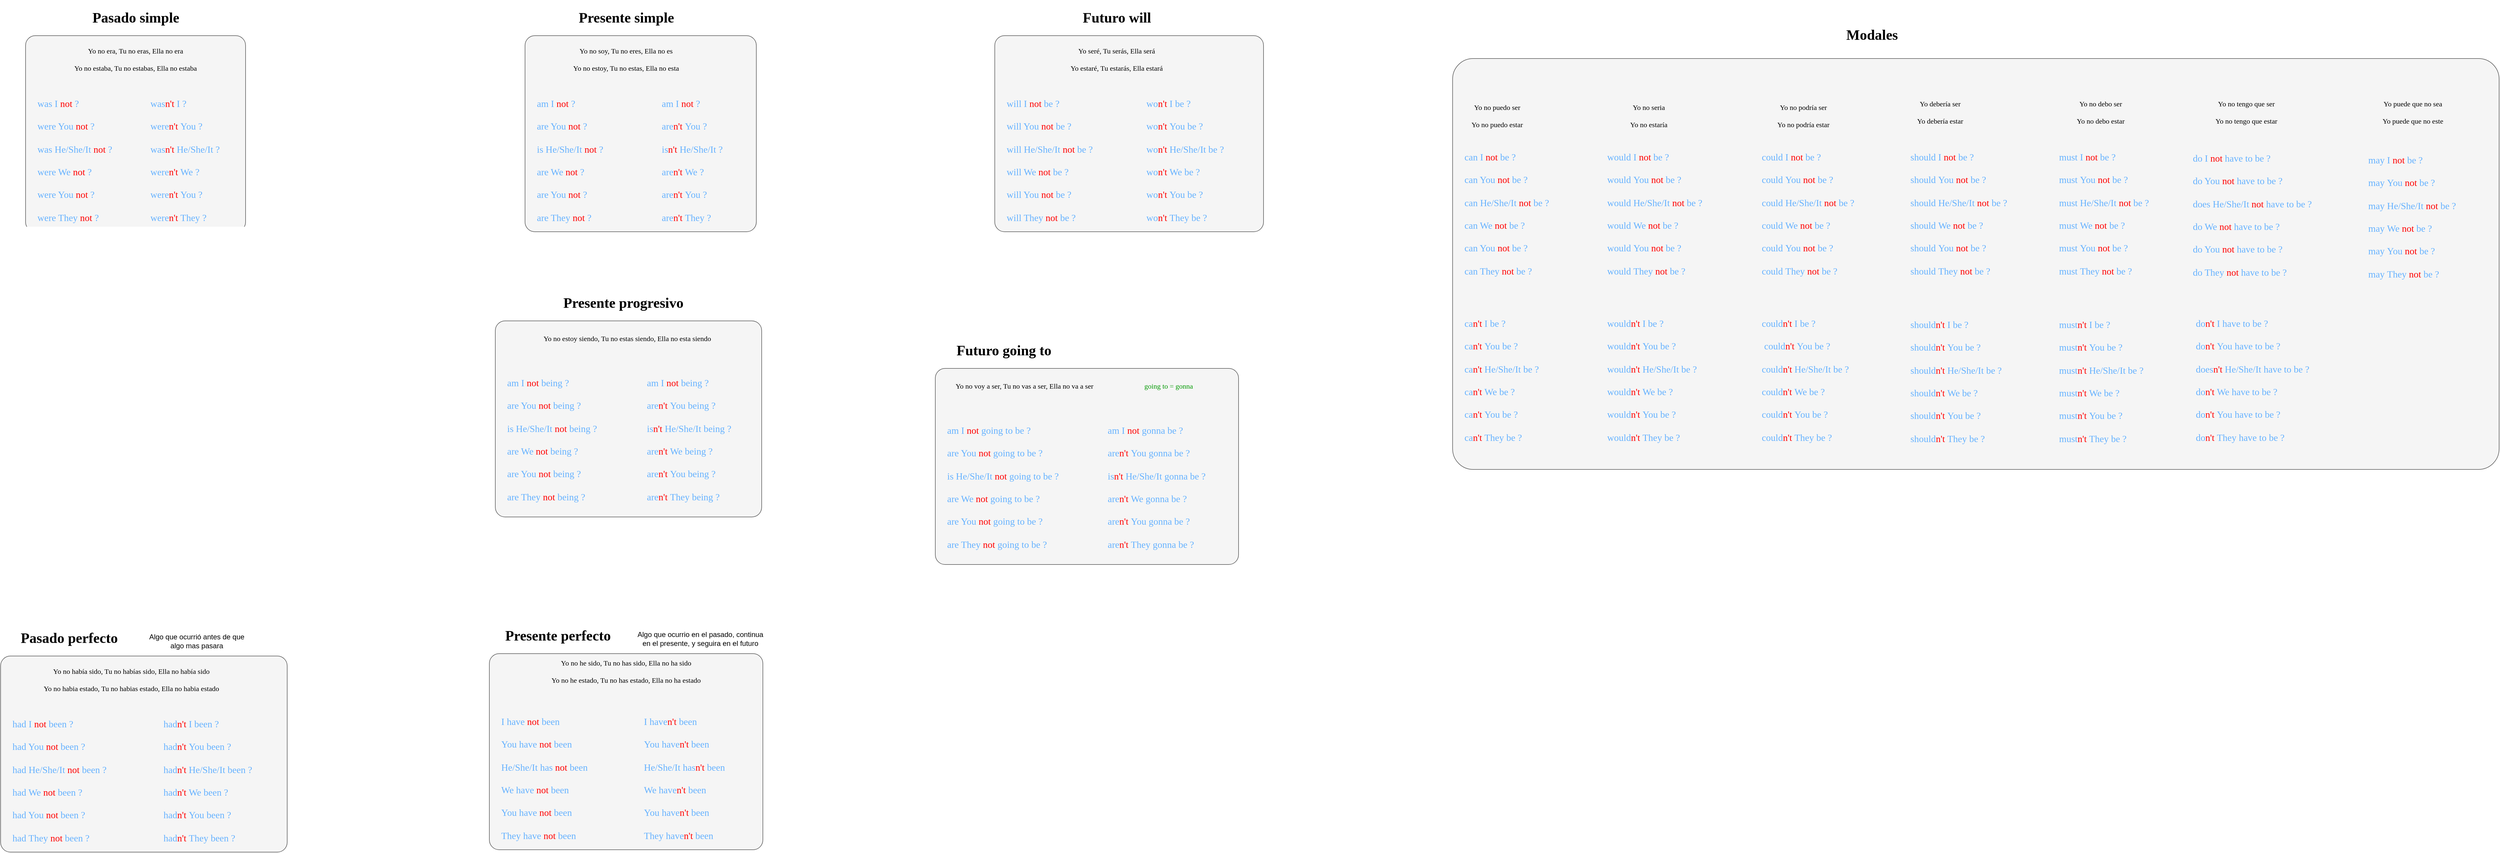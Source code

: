 <mxfile version="22.1.11" type="github">
  <diagram name="Página-1" id="DoMTYIOWFA96HwlCENNE">
    <mxGraphModel dx="2642" dy="577" grid="0" gridSize="10" guides="1" tooltips="1" connect="1" arrows="1" fold="1" page="1" pageScale="1" pageWidth="1600" pageHeight="1200" background="#FFFFFF" math="0" shadow="0">
      <root>
        <mxCell id="0" />
        <mxCell id="1" parent="0" />
        <mxCell id="wq_cmzW5N2Y1-mYz72yh-4" value="" style="group;fontFamily=Comic Sans MS;" parent="1" vertex="1" connectable="0">
          <mxGeometry x="350" y="650" width="448" height="390" as="geometry" />
        </mxCell>
        <mxCell id="wq_cmzW5N2Y1-mYz72yh-6" value="Presente progresivo" style="text;strokeColor=none;fillColor=none;html=1;fontSize=24;fontStyle=1;verticalAlign=middle;align=center;fontFamily=Comic Sans MS;" parent="wq_cmzW5N2Y1-mYz72yh-4" vertex="1">
          <mxGeometry x="32.25" width="365.5" height="60" as="geometry" />
        </mxCell>
        <mxCell id="dCN5y319V1dZhfIS2Bhl-4" value="" style="group" parent="wq_cmzW5N2Y1-mYz72yh-4" vertex="1" connectable="0">
          <mxGeometry y="60" width="448" height="330" as="geometry" />
        </mxCell>
        <mxCell id="wq_cmzW5N2Y1-mYz72yh-5" value="" style="rounded=1;whiteSpace=wrap;html=1;fillColor=#f5f5f5;fontColor=#333333;strokeColor=#666666;glass=0;shadow=0;arcSize=5;fontFamily=Comic Sans MS;" parent="dCN5y319V1dZhfIS2Bhl-4" vertex="1">
          <mxGeometry width="448" height="330" as="geometry" />
        </mxCell>
        <mxCell id="wq_cmzW5N2Y1-mYz72yh-7" value="&lt;span style=&quot;background-color: initial;&quot;&gt;am I&amp;nbsp;&lt;font color=&quot;#ff0000&quot;&gt;not&lt;/font&gt; being ?&lt;br&gt;&lt;/span&gt;&lt;br&gt;&lt;span style=&quot;background-color: initial;&quot;&gt;are You&amp;nbsp;&lt;font color=&quot;#ff0000&quot;&gt;not&lt;/font&gt; being ?&lt;br&gt;&lt;/span&gt;&lt;br&gt;&lt;span style=&quot;background-color: initial;&quot;&gt;is He/She/It&amp;nbsp;&lt;font color=&quot;#ff0000&quot;&gt;not&lt;/font&gt; being ?&lt;/span&gt;&lt;br&gt;&lt;span style=&quot;background-color: initial;&quot;&gt;&lt;br&gt;are We&amp;nbsp;&lt;font color=&quot;#ff0000&quot;&gt;not&lt;/font&gt; being ?&lt;br&gt;&lt;/span&gt;&lt;br&gt;&lt;span style=&quot;background-color: initial;&quot;&gt;are You&amp;nbsp;&lt;font color=&quot;#ff0000&quot;&gt;not&lt;/font&gt; being ?&lt;br&gt;&lt;/span&gt;&lt;br&gt;&lt;span style=&quot;background-color: initial;&quot;&gt;are They&amp;nbsp;&lt;font color=&quot;#ff0000&quot;&gt;not&lt;/font&gt; being ?&lt;/span&gt;" style="text;strokeColor=none;fillColor=none;html=1;verticalAlign=middle;overflow=hidden;spacingTop=0;whiteSpace=wrap;horizontal=1;spacing=0;fontSize=16;fontFamily=Comic Sans MS;spacingLeft=20;fontColor=#66B2FF;" parent="dCN5y319V1dZhfIS2Bhl-4" vertex="1">
          <mxGeometry y="70" width="215" height="260" as="geometry" />
        </mxCell>
        <mxCell id="wq_cmzW5N2Y1-mYz72yh-8" value="Yo no estoy siendo, Tu no estas siendo, Ella no esta siendo" style="text;html=1;strokeColor=none;fillColor=none;align=center;verticalAlign=middle;whiteSpace=wrap;rounded=0;fontFamily=Comic Sans MS;" parent="dCN5y319V1dZhfIS2Bhl-4" vertex="1">
          <mxGeometry x="43.7" width="356.3" height="60" as="geometry" />
        </mxCell>
        <mxCell id="dCN5y319V1dZhfIS2Bhl-3" value="&lt;span style=&quot;background-color: initial;&quot;&gt;am I&amp;nbsp;&lt;font color=&quot;#ff0000&quot;&gt;not&lt;/font&gt; being ?&lt;br&gt;&lt;/span&gt;&lt;br&gt;are&lt;font style=&quot;border-color: var(--border-color);&quot; color=&quot;#ff0000&quot;&gt;n&#39;t&amp;nbsp;&lt;/font&gt;&lt;span style=&quot;background-color: initial;&quot;&gt;You&amp;nbsp;being ?&lt;br&gt;&lt;/span&gt;&lt;br&gt;is&lt;font style=&quot;border-color: var(--border-color);&quot; color=&quot;#ff0000&quot;&gt;n&#39;t&amp;nbsp;&lt;/font&gt;&lt;span style=&quot;background-color: initial;&quot;&gt;He/She/It&amp;nbsp;being ?&lt;/span&gt;&lt;br&gt;&lt;br&gt;are&lt;font style=&quot;border-color: var(--border-color);&quot; color=&quot;#ff0000&quot;&gt;n&#39;t&amp;nbsp;&lt;/font&gt;&lt;span style=&quot;background-color: initial;&quot;&gt;We&amp;nbsp;being ?&lt;br&gt;&lt;/span&gt;&lt;br&gt;are&lt;font style=&quot;border-color: var(--border-color);&quot; color=&quot;#ff0000&quot;&gt;n&#39;t&amp;nbsp;&lt;/font&gt;&lt;span style=&quot;background-color: initial;&quot;&gt;You&amp;nbsp;being ?&lt;br&gt;&lt;/span&gt;&lt;br&gt;are&lt;font style=&quot;border-color: var(--border-color);&quot; color=&quot;#ff0000&quot;&gt;n&#39;t&amp;nbsp;&lt;/font&gt;&lt;span style=&quot;background-color: initial;&quot;&gt;They&amp;nbsp;being ?&lt;/span&gt;" style="text;strokeColor=none;fillColor=none;html=1;verticalAlign=middle;overflow=hidden;spacingTop=0;whiteSpace=wrap;horizontal=1;spacing=0;fontSize=16;fontFamily=Comic Sans MS;spacingLeft=20;fontColor=#66B2FF;" parent="dCN5y319V1dZhfIS2Bhl-4" vertex="1">
          <mxGeometry x="235" y="70" width="212" height="260" as="geometry" />
        </mxCell>
        <mxCell id="dCN5y319V1dZhfIS2Bhl-2" value="" style="group" parent="1" vertex="1" connectable="0">
          <mxGeometry x="400" y="170" width="389" height="390" as="geometry" />
        </mxCell>
        <mxCell id="LE9yWc8VUJ7Y_HGT6EMH-2" value="" style="rounded=1;whiteSpace=wrap;html=1;fillColor=#f5f5f5;fontColor=#333333;strokeColor=#666666;glass=0;shadow=0;arcSize=5;fontFamily=Comic Sans MS;container=0;" parent="dCN5y319V1dZhfIS2Bhl-2" vertex="1">
          <mxGeometry y="60" width="389" height="330" as="geometry" />
        </mxCell>
        <mxCell id="wq_cmzW5N2Y1-mYz72yh-1" value="&lt;span style=&quot;background-color: initial;&quot;&gt;am I&amp;nbsp;&lt;font color=&quot;#ff0000&quot;&gt;not &lt;/font&gt;?&lt;br&gt;&lt;/span&gt;&lt;br&gt;are You&amp;nbsp;&lt;span style=&quot;color: rgb(255, 0, 0);&quot;&gt;not &lt;/span&gt;?&lt;span style=&quot;background-color: initial;&quot;&gt;&lt;br&gt;&lt;/span&gt;&lt;br&gt;&lt;span style=&quot;background-color: initial;&quot;&gt;is He/She/It&amp;nbsp;&lt;/span&gt;&lt;font color=&quot;#ff0000&quot;&gt;not &lt;/font&gt;?&lt;br&gt;&lt;span style=&quot;background-color: initial;&quot;&gt;&lt;br&gt;are We&amp;nbsp;&lt;font color=&quot;#ff0000&quot;&gt;not &lt;/font&gt;?&lt;br&gt;&lt;/span&gt;&lt;br&gt;are You&amp;nbsp;&lt;span style=&quot;color: rgb(255, 0, 0);&quot;&gt;not &lt;/span&gt;?&lt;span style=&quot;background-color: initial;&quot;&gt;&lt;br&gt;&lt;/span&gt;&lt;br&gt;&lt;span style=&quot;background-color: initial;&quot;&gt;are They&amp;nbsp;&lt;/span&gt;&lt;font color=&quot;#ff0000&quot;&gt;not &lt;/font&gt;?" style="text;strokeColor=none;fillColor=none;html=1;verticalAlign=middle;overflow=hidden;spacingTop=0;whiteSpace=wrap;horizontal=1;spacing=0;fontSize=16;fontFamily=Comic Sans MS;spacingLeft=20;fontColor=#66B2FF;container=0;" parent="dCN5y319V1dZhfIS2Bhl-2" vertex="1">
          <mxGeometry y="150" width="179" height="240" as="geometry" />
        </mxCell>
        <mxCell id="LE9yWc8VUJ7Y_HGT6EMH-3" value="Presente simple" style="text;strokeColor=none;fillColor=none;html=1;fontSize=24;fontStyle=1;verticalAlign=middle;align=center;fontFamily=Comic Sans MS;container=0;" parent="dCN5y319V1dZhfIS2Bhl-2" vertex="1">
          <mxGeometry x="55" width="230" height="60" as="geometry" />
        </mxCell>
        <mxCell id="wq_cmzW5N2Y1-mYz72yh-2" value="Yo no soy, Tu no eres, Ella no es&lt;br&gt;&lt;br&gt;Yo no estoy, Tu no estas, Ella no esta" style="text;html=1;strokeColor=none;fillColor=none;align=center;verticalAlign=middle;whiteSpace=wrap;rounded=0;fontFamily=Comic Sans MS;container=0;" parent="dCN5y319V1dZhfIS2Bhl-2" vertex="1">
          <mxGeometry x="35" y="70" width="270" height="60" as="geometry" />
        </mxCell>
        <mxCell id="wq_cmzW5N2Y1-mYz72yh-39" value="&lt;span style=&quot;background-color: initial;&quot;&gt;am I&amp;nbsp;&lt;font color=&quot;#ff0000&quot;&gt;not &lt;/font&gt;?&lt;br&gt;&lt;/span&gt;&lt;br&gt;are&lt;font style=&quot;border-color: var(--border-color);&quot; color=&quot;#ff0000&quot;&gt;n&#39;t&amp;nbsp;&lt;/font&gt;&lt;span style=&quot;background-color: initial;&quot;&gt;You ?&lt;br&gt;&lt;/span&gt;&lt;br&gt;is&lt;font style=&quot;border-color: var(--border-color);&quot; color=&quot;#ff0000&quot;&gt;n&#39;t&amp;nbsp;&lt;/font&gt;&lt;span style=&quot;background-color: initial;&quot;&gt;He/She/It ?&lt;/span&gt;&lt;br&gt;&lt;br&gt;are&lt;font style=&quot;border-color: var(--border-color);&quot; color=&quot;#ff0000&quot;&gt;n&#39;t&amp;nbsp;&lt;/font&gt;We ?&lt;span style=&quot;background-color: initial;&quot;&gt;&lt;br&gt;&lt;/span&gt;&lt;br&gt;are&lt;font style=&quot;border-color: var(--border-color);&quot; color=&quot;#ff0000&quot;&gt;n&#39;t&amp;nbsp;&lt;/font&gt;You ?&lt;span style=&quot;background-color: initial;&quot;&gt;&lt;br&gt;&lt;/span&gt;&lt;br&gt;are&lt;font style=&quot;border-color: var(--border-color);&quot; color=&quot;#ff0000&quot;&gt;n&#39;t&amp;nbsp;&lt;/font&gt;&lt;span style=&quot;background-color: initial;&quot;&gt;They ?&lt;/span&gt;" style="text;strokeColor=none;fillColor=none;html=1;verticalAlign=middle;overflow=hidden;spacingTop=0;whiteSpace=wrap;horizontal=1;spacing=0;fontSize=16;fontFamily=Comic Sans MS;spacingLeft=20;fontColor=#66B2FF;container=0;" parent="dCN5y319V1dZhfIS2Bhl-2" vertex="1">
          <mxGeometry x="210" y="150" width="176" height="240" as="geometry" />
        </mxCell>
        <mxCell id="dCN5y319V1dZhfIS2Bhl-15" value="" style="group" parent="1" vertex="1" connectable="0">
          <mxGeometry x="-440" y="170" width="370" height="390" as="geometry" />
        </mxCell>
        <mxCell id="wq_cmzW5N2Y1-mYz72yh-22" value="" style="rounded=1;whiteSpace=wrap;html=1;fillColor=#f5f5f5;fontColor=#333333;strokeColor=#666666;glass=0;shadow=0;arcSize=5;fontFamily=Comic Sans MS;" parent="dCN5y319V1dZhfIS2Bhl-15" vertex="1">
          <mxGeometry y="60" width="370" height="330" as="geometry" />
        </mxCell>
        <mxCell id="wq_cmzW5N2Y1-mYz72yh-23" value="Pasado simple" style="text;strokeColor=none;fillColor=none;html=1;fontSize=24;fontStyle=1;verticalAlign=middle;align=center;fontFamily=Comic Sans MS;" parent="dCN5y319V1dZhfIS2Bhl-15" vertex="1">
          <mxGeometry x="70" width="230" height="60" as="geometry" />
        </mxCell>
        <mxCell id="wq_cmzW5N2Y1-mYz72yh-24" value="&lt;span style=&quot;background-color: initial;&quot;&gt;was I&amp;nbsp;&lt;font color=&quot;#ff0000&quot;&gt;not &lt;/font&gt;?&lt;br&gt;&lt;/span&gt;&lt;br&gt;&lt;span style=&quot;background-color: initial;&quot;&gt;were You&amp;nbsp;&lt;font color=&quot;#ff0000&quot;&gt;not &lt;/font&gt;?&lt;br&gt;&lt;/span&gt;&lt;br&gt;&lt;span style=&quot;background-color: initial;&quot;&gt;was He/She/It&amp;nbsp;&lt;font color=&quot;#ff0000&quot;&gt;not &lt;/font&gt;?&lt;/span&gt;&lt;br&gt;&lt;span style=&quot;background-color: initial;&quot;&gt;&lt;br&gt;were We&amp;nbsp;&lt;font color=&quot;#ff0000&quot;&gt;not &lt;/font&gt;?&lt;br&gt;&lt;/span&gt;&lt;br&gt;&lt;span style=&quot;background-color: initial;&quot;&gt;were You&amp;nbsp;&lt;font color=&quot;#ff0000&quot;&gt;not &lt;/font&gt;?&lt;br&gt;&lt;/span&gt;&lt;br&gt;&lt;span style=&quot;background-color: initial;&quot;&gt;were They&amp;nbsp;&lt;font color=&quot;#ff0000&quot;&gt;not &lt;/font&gt;?&lt;/span&gt;" style="text;strokeColor=none;fillColor=none;html=1;verticalAlign=middle;overflow=hidden;spacingTop=0;whiteSpace=wrap;horizontal=1;spacing=0;fontSize=16;fontFamily=Comic Sans MS;spacingLeft=20;fontColor=#66B2FF;" parent="dCN5y319V1dZhfIS2Bhl-15" vertex="1">
          <mxGeometry y="150" width="190" height="240" as="geometry" />
        </mxCell>
        <mxCell id="wq_cmzW5N2Y1-mYz72yh-25" value="Yo no era, Tu no eras, Ella no era&lt;br&gt;&lt;br&gt;Yo no estaba, Tu no estabas, Ella no estaba" style="text;html=1;strokeColor=none;fillColor=none;align=center;verticalAlign=middle;whiteSpace=wrap;rounded=0;fontFamily=Comic Sans MS;" parent="dCN5y319V1dZhfIS2Bhl-15" vertex="1">
          <mxGeometry x="55" y="70" width="260" height="60" as="geometry" />
        </mxCell>
        <mxCell id="dCN5y319V1dZhfIS2Bhl-14" value="was&lt;font style=&quot;border-color: var(--border-color);&quot; color=&quot;#ff0000&quot;&gt;n&#39;t&amp;nbsp;&lt;/font&gt;&lt;span style=&quot;background-color: initial;&quot;&gt;I&lt;font color=&quot;#ff0000&quot;&gt;&amp;nbsp;&lt;/font&gt;?&lt;br&gt;&lt;/span&gt;&lt;br&gt;were&lt;font style=&quot;border-color: var(--border-color);&quot; color=&quot;#ff0000&quot;&gt;n&#39;t&amp;nbsp;&lt;/font&gt;&lt;span style=&quot;background-color: initial;&quot;&gt;You&lt;font color=&quot;#ff0000&quot;&gt;&amp;nbsp;&lt;/font&gt;?&lt;br&gt;&lt;/span&gt;&lt;br&gt;was&lt;font style=&quot;border-color: var(--border-color);&quot; color=&quot;#ff0000&quot;&gt;n&#39;t&amp;nbsp;&lt;/font&gt;&lt;span style=&quot;background-color: initial;&quot;&gt;He/She/It ?&lt;/span&gt;&lt;br&gt;&lt;br&gt;were&lt;font style=&quot;border-color: var(--border-color);&quot; color=&quot;#ff0000&quot;&gt;n&#39;t&amp;nbsp;&lt;/font&gt;&lt;span style=&quot;background-color: initial;&quot;&gt;We ?&lt;br&gt;&lt;/span&gt;&lt;br&gt;were&lt;font style=&quot;border-color: var(--border-color);&quot; color=&quot;#ff0000&quot;&gt;n&#39;t&amp;nbsp;&lt;/font&gt;&lt;span style=&quot;background-color: initial;&quot;&gt;You ?&lt;br&gt;&lt;/span&gt;&lt;br&gt;were&lt;font style=&quot;border-color: var(--border-color);&quot; color=&quot;#ff0000&quot;&gt;n&#39;t&amp;nbsp;&lt;/font&gt;&lt;span style=&quot;background-color: initial;&quot;&gt;They ?&lt;/span&gt;" style="text;strokeColor=none;fillColor=none;html=1;verticalAlign=middle;overflow=hidden;spacingTop=0;whiteSpace=wrap;horizontal=1;spacing=0;fontSize=16;fontFamily=Comic Sans MS;spacingLeft=20;fontColor=#66B2FF;" parent="dCN5y319V1dZhfIS2Bhl-15" vertex="1">
          <mxGeometry x="190" y="150" width="180" height="240" as="geometry" />
        </mxCell>
        <mxCell id="dH2ktReE65H0-K7HurxZ-3" value="" style="group" parent="1" vertex="1" connectable="0">
          <mxGeometry x="-482" y="1214" width="482" height="390" as="geometry" />
        </mxCell>
        <mxCell id="wq_cmzW5N2Y1-mYz72yh-33" value="" style="rounded=1;whiteSpace=wrap;html=1;fillColor=#f5f5f5;fontColor=#333333;strokeColor=#666666;glass=0;shadow=0;arcSize=5;fontFamily=Comic Sans MS;" parent="dH2ktReE65H0-K7HurxZ-3" vertex="1">
          <mxGeometry y="60" width="482" height="330" as="geometry" />
        </mxCell>
        <mxCell id="wq_cmzW5N2Y1-mYz72yh-34" value="Pasado perfecto" style="text;strokeColor=none;fillColor=none;html=1;fontSize=24;fontStyle=1;verticalAlign=middle;align=center;fontFamily=Comic Sans MS;" parent="dH2ktReE65H0-K7HurxZ-3" vertex="1">
          <mxGeometry width="230" height="60" as="geometry" />
        </mxCell>
        <mxCell id="wq_cmzW5N2Y1-mYz72yh-35" value="&lt;span style=&quot;background-color: initial;&quot;&gt;had I&amp;nbsp;&lt;font color=&quot;#ff0000&quot;&gt;not&lt;/font&gt; been ?&lt;br&gt;&lt;/span&gt;&lt;br&gt;&lt;span style=&quot;background-color: initial;&quot;&gt;had You&amp;nbsp;&lt;font color=&quot;#ff0000&quot;&gt;not&lt;/font&gt; been ?&lt;br&gt;&lt;/span&gt;&lt;br&gt;&lt;span style=&quot;background-color: initial;&quot;&gt;had He/She/It&amp;nbsp;&lt;font color=&quot;#ff0000&quot;&gt;not&lt;/font&gt; been ?&lt;/span&gt;&lt;br&gt;&lt;span style=&quot;background-color: initial;&quot;&gt;&lt;br&gt;had We&amp;nbsp;&lt;font color=&quot;#ff0000&quot;&gt;not&lt;/font&gt; been ?&lt;br&gt;&lt;/span&gt;&lt;br&gt;&lt;span style=&quot;background-color: initial;&quot;&gt;had You&amp;nbsp;&lt;font color=&quot;#ff0000&quot;&gt;not&lt;/font&gt; been ?&lt;br&gt;&lt;/span&gt;&lt;br&gt;&lt;span style=&quot;background-color: initial;&quot;&gt;had They&amp;nbsp;&lt;font color=&quot;#ff0000&quot;&gt;not&lt;/font&gt; been ?&lt;/span&gt;" style="text;strokeColor=none;fillColor=none;html=1;verticalAlign=middle;overflow=hidden;spacingTop=0;whiteSpace=wrap;horizontal=1;spacing=0;fontSize=16;fontFamily=Comic Sans MS;spacingLeft=20;fontColor=#66B2FF;" parent="dH2ktReE65H0-K7HurxZ-3" vertex="1">
          <mxGeometry y="150" width="230" height="240" as="geometry" />
        </mxCell>
        <mxCell id="wq_cmzW5N2Y1-mYz72yh-36" value="Yo no había sido, Tu no habías sido, Ella no había sido&lt;br&gt;&lt;br&gt;Yo no habia estado, Tu no habias estado, Ella no habia estado" style="text;html=1;strokeColor=none;fillColor=none;align=center;verticalAlign=middle;whiteSpace=wrap;rounded=0;fontFamily=Comic Sans MS;spacingTop=0;" parent="dH2ktReE65H0-K7HurxZ-3" vertex="1">
          <mxGeometry x="20" y="60" width="400" height="80" as="geometry" />
        </mxCell>
        <mxCell id="dH2ktReE65H0-K7HurxZ-2" value="had&lt;font style=&quot;border-color: var(--border-color);&quot; color=&quot;#ff0000&quot;&gt;n&#39;t&amp;nbsp;&lt;/font&gt;&lt;span style=&quot;background-color: initial;&quot;&gt;I&amp;nbsp;been ?&lt;br&gt;&lt;/span&gt;&lt;br&gt;had&lt;font style=&quot;border-color: var(--border-color);&quot; color=&quot;#ff0000&quot;&gt;n&#39;t&amp;nbsp;&lt;/font&gt;&lt;span style=&quot;background-color: initial;&quot;&gt;You&amp;nbsp;been ?&lt;br&gt;&lt;/span&gt;&lt;br&gt;had&lt;font style=&quot;border-color: var(--border-color);&quot; color=&quot;#ff0000&quot;&gt;n&#39;t&amp;nbsp;&lt;/font&gt;&lt;span style=&quot;background-color: initial;&quot;&gt;He/She/It&amp;nbsp;been ?&lt;/span&gt;&lt;br&gt;&lt;br&gt;had&lt;font style=&quot;border-color: var(--border-color);&quot; color=&quot;#ff0000&quot;&gt;n&#39;t&amp;nbsp;&lt;/font&gt;&lt;span style=&quot;background-color: initial;&quot;&gt;We&amp;nbsp;been ?&lt;br&gt;&lt;/span&gt;&lt;br&gt;had&lt;font style=&quot;border-color: var(--border-color);&quot; color=&quot;#ff0000&quot;&gt;n&#39;t&amp;nbsp;&lt;/font&gt;&lt;span style=&quot;background-color: initial;&quot;&gt;You&amp;nbsp;been ?&lt;br&gt;&lt;/span&gt;&lt;br&gt;had&lt;font style=&quot;border-color: var(--border-color);&quot; color=&quot;#ff0000&quot;&gt;n&#39;t&amp;nbsp;&lt;/font&gt;&lt;span style=&quot;background-color: initial;&quot;&gt;They&amp;nbsp;been ?&lt;/span&gt;" style="text;strokeColor=none;fillColor=none;html=1;verticalAlign=middle;overflow=hidden;spacingTop=0;whiteSpace=wrap;horizontal=1;spacing=0;fontSize=16;fontFamily=Comic Sans MS;spacingLeft=20;fontColor=#66B2FF;" parent="dH2ktReE65H0-K7HurxZ-3" vertex="1">
          <mxGeometry x="254" y="150" width="228" height="240" as="geometry" />
        </mxCell>
        <mxCell id="wq_cmzW5N2Y1-mYz72yh-37" value="Algo que ocurrió antes de que algo mas pasara" style="text;html=1;strokeColor=none;fillColor=none;align=center;verticalAlign=middle;whiteSpace=wrap;rounded=0;" parent="dH2ktReE65H0-K7HurxZ-3" vertex="1">
          <mxGeometry x="240" y="20" width="180" height="30" as="geometry" />
        </mxCell>
        <mxCell id="dH2ktReE65H0-K7HurxZ-4" value="" style="group" parent="1" vertex="1" connectable="0">
          <mxGeometry x="1960" y="190" width="1760" height="770" as="geometry" />
        </mxCell>
        <mxCell id="wq_cmzW5N2Y1-mYz72yh-41" value="" style="rounded=1;whiteSpace=wrap;html=1;fillColor=#f5f5f5;fontColor=#333333;strokeColor=#666666;glass=0;shadow=0;arcSize=5;fontFamily=Comic Sans MS;" parent="dH2ktReE65H0-K7HurxZ-4" vertex="1">
          <mxGeometry y="78.46" width="1760" height="691.54" as="geometry" />
        </mxCell>
        <mxCell id="wq_cmzW5N2Y1-mYz72yh-42" value="Modales" style="text;strokeColor=none;fillColor=none;html=1;fontSize=24;fontStyle=1;verticalAlign=middle;align=center;fontFamily=Comic Sans MS;" parent="dH2ktReE65H0-K7HurxZ-4" vertex="1">
          <mxGeometry x="590" width="230" height="78.462" as="geometry" />
        </mxCell>
        <mxCell id="wq_cmzW5N2Y1-mYz72yh-43" value="&lt;font face=&quot;Comic Sans MS&quot;&gt;&lt;span style=&quot;background-color: initial;&quot;&gt;can I&amp;nbsp;&lt;font color=&quot;#ff0000&quot;&gt;not&lt;/font&gt; be ?&lt;br&gt;&lt;/span&gt;&lt;br&gt;can You&amp;nbsp;&lt;/font&gt;&lt;font color=&quot;#ff0000&quot;&gt;not&lt;/font&gt;&amp;nbsp;&lt;font face=&quot;Comic Sans MS&quot;&gt;&lt;span style=&quot;background-color: initial;&quot;&gt;be ?&lt;br&gt;&lt;/span&gt;&lt;br&gt;can He/She/It&amp;nbsp;&lt;/font&gt;&lt;font color=&quot;#ff0000&quot;&gt;not&lt;/font&gt;&lt;font face=&quot;Comic Sans MS&quot;&gt;&lt;span style=&quot;background-color: initial;&quot;&gt;&amp;nbsp;be ?&lt;/span&gt;&lt;br&gt;&lt;br&gt;can We&amp;nbsp;&lt;/font&gt;&lt;font color=&quot;#ff0000&quot;&gt;not&lt;/font&gt;&amp;nbsp;&lt;font face=&quot;Comic Sans MS&quot;&gt;&lt;span style=&quot;background-color: initial;&quot;&gt;be ?&lt;br&gt;&lt;/span&gt;&lt;br&gt;can You&amp;nbsp;&lt;/font&gt;&lt;font color=&quot;#ff0000&quot;&gt;not&lt;/font&gt; &lt;font face=&quot;Comic Sans MS&quot;&gt;&lt;span style=&quot;background-color: initial;&quot;&gt;be ?&lt;br&gt;&lt;/span&gt;&lt;br&gt;can They&amp;nbsp;&lt;/font&gt;&lt;font color=&quot;#ff0000&quot;&gt;not&lt;/font&gt;&amp;nbsp;&lt;font face=&quot;Comic Sans MS&quot;&gt;&lt;span style=&quot;background-color: initial;&quot;&gt;be ?&lt;/span&gt;&lt;/font&gt;" style="text;strokeColor=none;fillColor=none;html=1;verticalAlign=middle;overflow=hidden;spacingTop=0;whiteSpace=wrap;horizontal=1;spacing=0;fontSize=16;fontFamily=Comic Sans MS;spacingLeft=20;fontColor=#66B2FF;" parent="dH2ktReE65H0-K7HurxZ-4" vertex="1">
          <mxGeometry y="220" width="210" height="240" as="geometry" />
        </mxCell>
        <mxCell id="wq_cmzW5N2Y1-mYz72yh-44" value="Yo no puedo ser&lt;br&gt;&lt;br&gt;Yo no puedo estar" style="text;html=1;strokeColor=none;fillColor=none;align=center;verticalAlign=middle;whiteSpace=wrap;rounded=0;fontFamily=Comic Sans MS;" parent="dH2ktReE65H0-K7HurxZ-4" vertex="1">
          <mxGeometry x="10" y="135.77" width="130" height="78.46" as="geometry" />
        </mxCell>
        <mxCell id="wq_cmzW5N2Y1-mYz72yh-45" value="would&amp;nbsp;&lt;font face=&quot;Comic Sans MS&quot;&gt;&lt;span style=&quot;background-color: initial;&quot;&gt;I&amp;nbsp;&lt;font color=&quot;#ff0000&quot;&gt;not&lt;/font&gt; be ?&lt;br&gt;&lt;/span&gt;&lt;br&gt;&lt;/font&gt;would&amp;nbsp;&lt;font face=&quot;Comic Sans MS&quot;&gt;You&lt;/font&gt;&lt;font face=&quot;Comic Sans MS&quot;&gt;&lt;span style=&quot;background-color: initial;&quot;&gt;&amp;nbsp;&lt;font color=&quot;#ff0000&quot;&gt;not&lt;/font&gt; be ?&lt;br&gt;&lt;/span&gt;&lt;br&gt;&lt;/font&gt;would&amp;nbsp;&lt;font face=&quot;Comic Sans MS&quot;&gt;He/She/It&lt;/font&gt;&lt;font face=&quot;Comic Sans MS&quot;&gt;&lt;span style=&quot;background-color: initial;&quot;&gt;&amp;nbsp;&lt;font color=&quot;#ff0000&quot;&gt;not&lt;/font&gt; be ?&lt;/span&gt;&lt;br&gt;&lt;br&gt;&lt;/font&gt;would&amp;nbsp;&lt;font face=&quot;Comic Sans MS&quot;&gt;We&lt;/font&gt;&lt;font face=&quot;Comic Sans MS&quot;&gt;&lt;span style=&quot;background-color: initial;&quot;&gt;&amp;nbsp;&lt;font color=&quot;#ff0000&quot;&gt;not&lt;/font&gt; be ?&lt;br&gt;&lt;/span&gt;&lt;br&gt;&lt;/font&gt;would&amp;nbsp;&lt;font face=&quot;Comic Sans MS&quot;&gt;You&lt;/font&gt;&lt;font face=&quot;Comic Sans MS&quot;&gt;&lt;span style=&quot;background-color: initial;&quot;&gt;&amp;nbsp;&lt;font color=&quot;#ff0000&quot;&gt;not&lt;/font&gt; be ?&lt;br&gt;&lt;/span&gt;&lt;br&gt;&lt;/font&gt;would&amp;nbsp;&lt;font face=&quot;Comic Sans MS&quot;&gt;They&lt;/font&gt;&lt;font face=&quot;Comic Sans MS&quot;&gt;&lt;span style=&quot;background-color: initial;&quot;&gt;&amp;nbsp;&lt;font color=&quot;#ff0000&quot;&gt;not&lt;/font&gt; be ?&lt;/span&gt;&lt;/font&gt;" style="text;strokeColor=none;fillColor=none;html=1;verticalAlign=middle;overflow=hidden;spacingTop=0;whiteSpace=wrap;horizontal=1;spacing=0;fontSize=16;fontFamily=Comic Sans MS;spacingLeft=20;fontColor=#66B2FF;" parent="dH2ktReE65H0-K7HurxZ-4" vertex="1">
          <mxGeometry x="240" y="220" width="230" height="240" as="geometry" />
        </mxCell>
        <mxCell id="wq_cmzW5N2Y1-mYz72yh-46" value="Yo no seria&lt;br&gt;&lt;br&gt;Yo no estaría" style="text;html=1;strokeColor=none;fillColor=none;align=center;verticalAlign=middle;whiteSpace=wrap;rounded=0;fontFamily=Comic Sans MS;" parent="dH2ktReE65H0-K7HurxZ-4" vertex="1">
          <mxGeometry x="270" y="135.77" width="120" height="78.46" as="geometry" />
        </mxCell>
        <mxCell id="wq_cmzW5N2Y1-mYz72yh-47" value="could&amp;nbsp;&lt;font face=&quot;Comic Sans MS&quot;&gt;&lt;span style=&quot;background-color: initial;&quot;&gt;I&amp;nbsp;&lt;font color=&quot;#ff0000&quot;&gt;not&lt;/font&gt; be ?&lt;br&gt;&lt;/span&gt;&lt;br&gt;&lt;/font&gt;could&amp;nbsp;&lt;font face=&quot;Comic Sans MS&quot;&gt;You&lt;/font&gt;&lt;font face=&quot;Comic Sans MS&quot;&gt;&lt;span style=&quot;background-color: initial;&quot;&gt;&amp;nbsp;&lt;font color=&quot;#ff0000&quot;&gt;not&lt;/font&gt; be ?&lt;br&gt;&lt;/span&gt;&lt;br&gt;&lt;/font&gt;&lt;font style=&quot;border-color: var(--border-color);&quot; face=&quot;Comic Sans MS&quot;&gt;c&lt;/font&gt;ould&amp;nbsp;&lt;font face=&quot;Comic Sans MS&quot;&gt;He/She/It&lt;/font&gt;&lt;font face=&quot;Comic Sans MS&quot;&gt;&lt;span style=&quot;background-color: initial;&quot;&gt;&amp;nbsp;&lt;font color=&quot;#ff0000&quot;&gt;not&lt;/font&gt; be ?&lt;/span&gt;&lt;br&gt;&lt;br&gt;&lt;/font&gt;could&amp;nbsp;&lt;font face=&quot;Comic Sans MS&quot;&gt;We&lt;/font&gt;&lt;font face=&quot;Comic Sans MS&quot;&gt;&lt;span style=&quot;background-color: initial;&quot;&gt;&amp;nbsp;&lt;font color=&quot;#ff0000&quot;&gt;not&lt;/font&gt; be ?&lt;br&gt;&lt;/span&gt;&lt;br&gt;&lt;/font&gt;could&amp;nbsp;&lt;font face=&quot;Comic Sans MS&quot;&gt;You&lt;/font&gt;&lt;font face=&quot;Comic Sans MS&quot;&gt;&lt;span style=&quot;background-color: initial;&quot;&gt;&amp;nbsp;&lt;font color=&quot;#ff0000&quot;&gt;not&lt;/font&gt; be ?&lt;br&gt;&lt;/span&gt;&lt;br&gt;&lt;/font&gt;could&amp;nbsp;&lt;font face=&quot;Comic Sans MS&quot;&gt;They&lt;/font&gt;&amp;nbsp;&lt;font color=&quot;#ff0000&quot;&gt;not&lt;/font&gt;&lt;font face=&quot;Comic Sans MS&quot;&gt;&lt;span style=&quot;background-color: initial;&quot;&gt;&amp;nbsp;be ?&lt;/span&gt;&lt;/font&gt;" style="text;strokeColor=none;fillColor=none;html=1;verticalAlign=middle;overflow=hidden;spacingTop=0;whiteSpace=wrap;horizontal=1;spacing=0;fontSize=16;fontFamily=Comic Sans MS;spacingLeft=20;fontColor=#66B2FF;" parent="dH2ktReE65H0-K7HurxZ-4" vertex="1">
          <mxGeometry x="500" y="226.54" width="240" height="226.92" as="geometry" />
        </mxCell>
        <mxCell id="wq_cmzW5N2Y1-mYz72yh-48" value="Yo no podría ser&lt;br&gt;&lt;br&gt;Yo no podría estar" style="text;html=1;strokeColor=none;fillColor=none;align=center;verticalAlign=middle;whiteSpace=wrap;rounded=0;fontFamily=Comic Sans MS;" parent="dH2ktReE65H0-K7HurxZ-4" vertex="1">
          <mxGeometry x="520" y="135.77" width="140" height="78.46" as="geometry" />
        </mxCell>
        <mxCell id="wq_cmzW5N2Y1-mYz72yh-49" value="should&amp;nbsp;&lt;font face=&quot;Comic Sans MS&quot;&gt;&lt;span style=&quot;background-color: initial;&quot;&gt;I&amp;nbsp;&lt;font color=&quot;#ff0000&quot;&gt;not&lt;/font&gt; be ?&lt;br&gt;&lt;/span&gt;&lt;br&gt;&lt;/font&gt;&lt;font style=&quot;border-color: var(--border-color);&quot; face=&quot;Comic Sans MS&quot;&gt;should&lt;/font&gt;&lt;font style=&quot;border-color: var(--border-color);&quot; face=&quot;Comic Sans MS&quot;&gt;&amp;nbsp;&lt;/font&gt;&lt;font face=&quot;Comic Sans MS&quot;&gt;You &lt;/font&gt;&lt;font face=&quot;Comic Sans MS&quot;&gt;&lt;span style=&quot;background-color: initial;&quot;&gt;&lt;font color=&quot;#ff0000&quot;&gt;not&lt;/font&gt; be ?&lt;br&gt;&lt;/span&gt;&lt;br&gt;&lt;/font&gt;&lt;font style=&quot;border-color: var(--border-color);&quot; face=&quot;Comic Sans MS&quot;&gt;sh&lt;/font&gt;ould&amp;nbsp;&lt;font face=&quot;Comic Sans MS&quot;&gt;He/She/It&lt;/font&gt;&lt;font face=&quot;Comic Sans MS&quot;&gt;&lt;span style=&quot;background-color: initial;&quot;&gt;&amp;nbsp;&lt;font color=&quot;#ff0000&quot;&gt;not&lt;/font&gt; be ?&lt;/span&gt;&lt;br&gt;&lt;br&gt;&lt;/font&gt;&lt;font style=&quot;border-color: var(--border-color);&quot; face=&quot;Comic Sans MS&quot;&gt;sh&lt;/font&gt;ould&amp;nbsp;&lt;font face=&quot;Comic Sans MS&quot;&gt;We &lt;/font&gt;&lt;font face=&quot;Comic Sans MS&quot;&gt;&lt;span style=&quot;background-color: initial;&quot;&gt;&lt;font color=&quot;#ff0000&quot;&gt;not&lt;/font&gt; be ?&lt;br&gt;&lt;/span&gt;&lt;br&gt;&lt;/font&gt;&lt;font style=&quot;border-color: var(--border-color);&quot; face=&quot;Comic Sans MS&quot;&gt;sh&lt;/font&gt;ould&amp;nbsp;&lt;font face=&quot;Comic Sans MS&quot;&gt;You&lt;/font&gt;&lt;font face=&quot;Comic Sans MS&quot;&gt;&lt;span style=&quot;background-color: initial;&quot;&gt;&amp;nbsp;&lt;font color=&quot;#ff0000&quot;&gt;not&lt;/font&gt; be ?&lt;br&gt;&lt;/span&gt;&lt;br&gt;&lt;/font&gt;&lt;font style=&quot;border-color: var(--border-color);&quot; face=&quot;Comic Sans MS&quot;&gt;sh&lt;/font&gt;ould&amp;nbsp;&lt;font face=&quot;Comic Sans MS&quot;&gt;They&lt;/font&gt;&lt;font face=&quot;Comic Sans MS&quot;&gt;&lt;span style=&quot;background-color: initial;&quot;&gt;&amp;nbsp;&lt;font color=&quot;#ff0000&quot;&gt;not&lt;/font&gt; be ?&lt;/span&gt;&lt;/font&gt;" style="text;strokeColor=none;fillColor=none;html=1;verticalAlign=middle;overflow=hidden;spacingTop=0;whiteSpace=wrap;horizontal=1;spacing=0;fontSize=16;fontFamily=Comic Sans MS;spacingLeft=20;fontColor=#66B2FF;" parent="dH2ktReE65H0-K7HurxZ-4" vertex="1">
          <mxGeometry x="750" y="225" width="270" height="230" as="geometry" />
        </mxCell>
        <mxCell id="wq_cmzW5N2Y1-mYz72yh-50" value="Yo debería ser&lt;br&gt;&lt;br&gt;Yo debería estar" style="text;html=1;strokeColor=none;fillColor=none;align=center;verticalAlign=middle;whiteSpace=wrap;rounded=0;fontFamily=Comic Sans MS;" parent="dH2ktReE65H0-K7HurxZ-4" vertex="1">
          <mxGeometry x="770" y="130.002" width="100" height="78.462" as="geometry" />
        </mxCell>
        <mxCell id="wq_cmzW5N2Y1-mYz72yh-51" value="must&amp;nbsp;&lt;font face=&quot;Comic Sans MS&quot;&gt;&lt;span style=&quot;background-color: initial;&quot;&gt;I &lt;font color=&quot;#ff0000&quot;&gt;not&lt;/font&gt; be ?&lt;br&gt;&lt;/span&gt;&lt;br&gt;&lt;/font&gt;must&amp;nbsp;&lt;font face=&quot;Comic Sans MS&quot;&gt;You&amp;nbsp;&lt;font color=&quot;#ff0000&quot;&gt;not&lt;/font&gt;&lt;/font&gt;&lt;font face=&quot;Comic Sans MS&quot;&gt;&lt;span style=&quot;background-color: initial;&quot;&gt;&amp;nbsp;be ?&lt;br&gt;&lt;/span&gt;&lt;br&gt;&lt;/font&gt;must&amp;nbsp;&lt;font face=&quot;Comic Sans MS&quot;&gt;He/She/It&amp;nbsp;&lt;font color=&quot;#ff0000&quot;&gt;not&lt;/font&gt;&lt;/font&gt;&lt;font face=&quot;Comic Sans MS&quot;&gt;&lt;span style=&quot;background-color: initial;&quot;&gt;&amp;nbsp;be ?&lt;/span&gt;&lt;br&gt;&lt;br&gt;&lt;/font&gt;must&amp;nbsp;&lt;font face=&quot;Comic Sans MS&quot;&gt;We&amp;nbsp;&lt;font color=&quot;#ff0000&quot;&gt;not&lt;/font&gt;&lt;/font&gt;&lt;font face=&quot;Comic Sans MS&quot;&gt;&lt;span style=&quot;background-color: initial;&quot;&gt;&amp;nbsp;be ?&lt;br&gt;&lt;/span&gt;&lt;br&gt;&lt;/font&gt;must&amp;nbsp;&lt;font face=&quot;Comic Sans MS&quot;&gt;You&lt;/font&gt;&lt;font face=&quot;Comic Sans MS&quot;&gt;&lt;span style=&quot;background-color: initial;&quot;&gt;&amp;nbsp;&lt;font color=&quot;#ff0000&quot;&gt;not&lt;/font&gt; be ?&lt;br&gt;&lt;/span&gt;&lt;br&gt;&lt;/font&gt;must&amp;nbsp;&lt;font face=&quot;Comic Sans MS&quot;&gt;They&amp;nbsp;&lt;font color=&quot;#ff0000&quot;&gt;not&lt;/font&gt;&lt;/font&gt;&lt;font face=&quot;Comic Sans MS&quot;&gt;&lt;span style=&quot;background-color: initial;&quot;&gt;&amp;nbsp;be ?&lt;/span&gt;&lt;/font&gt;" style="text;strokeColor=none;fillColor=none;html=1;verticalAlign=middle;overflow=hidden;spacingTop=0;whiteSpace=wrap;horizontal=1;spacing=0;fontSize=16;fontFamily=Comic Sans MS;spacingLeft=20;fontColor=#66B2FF;" parent="dH2ktReE65H0-K7HurxZ-4" vertex="1">
          <mxGeometry x="1000" y="220" width="230" height="240" as="geometry" />
        </mxCell>
        <mxCell id="wq_cmzW5N2Y1-mYz72yh-52" value="Yo no debo ser&lt;br&gt;&lt;br&gt;Yo no debo estar" style="text;html=1;strokeColor=none;fillColor=none;align=center;verticalAlign=middle;whiteSpace=wrap;rounded=0;fontFamily=Comic Sans MS;" parent="dH2ktReE65H0-K7HurxZ-4" vertex="1">
          <mxGeometry x="1020" y="130" width="140" height="78.46" as="geometry" />
        </mxCell>
        <mxCell id="wq_cmzW5N2Y1-mYz72yh-53" value="&lt;font face=&quot;Comic Sans MS&quot;&gt;&lt;span style=&quot;background-color: initial;&quot;&gt;do I&amp;nbsp;&lt;font color=&quot;#ff0000&quot;&gt;not&lt;/font&gt; have to be ?&lt;br&gt;&lt;/span&gt;&lt;br&gt;do You&amp;nbsp;&lt;font color=&quot;#ff0000&quot;&gt;not&lt;/font&gt; have to&lt;/font&gt;&lt;font face=&quot;Comic Sans MS&quot;&gt;&lt;span style=&quot;background-color: initial;&quot;&gt;&amp;nbsp;be ?&lt;br&gt;&lt;/span&gt;&lt;br&gt;does He/She/It&amp;nbsp;&lt;font color=&quot;#ff0000&quot;&gt;not&lt;/font&gt; have to&lt;/font&gt;&lt;font face=&quot;Comic Sans MS&quot;&gt;&lt;span style=&quot;background-color: initial;&quot;&gt;&amp;nbsp;be ?&lt;/span&gt;&lt;br&gt;&lt;br&gt;do We&amp;nbsp;&lt;font color=&quot;#ff0000&quot;&gt;not&lt;/font&gt; have&lt;/font&gt;&lt;font face=&quot;Comic Sans MS&quot;&gt;&lt;span style=&quot;background-color: initial;&quot;&gt;&amp;nbsp;to be ?&lt;br&gt;&lt;/span&gt;&lt;br&gt;do You&amp;nbsp;&lt;font color=&quot;#ff0000&quot;&gt;not&lt;/font&gt; have to&lt;/font&gt;&lt;font face=&quot;Comic Sans MS&quot;&gt;&lt;span style=&quot;background-color: initial;&quot;&gt;&amp;nbsp;be ?&lt;br&gt;&lt;/span&gt;&lt;br&gt;do They&amp;nbsp;&lt;font color=&quot;#ff0000&quot;&gt;not&lt;/font&gt; have to&lt;/font&gt;&lt;font face=&quot;Comic Sans MS&quot;&gt;&lt;span style=&quot;background-color: initial;&quot;&gt;&amp;nbsp;be ?&lt;/span&gt;&lt;/font&gt;" style="text;strokeColor=none;fillColor=none;html=1;verticalAlign=middle;overflow=hidden;spacingTop=0;whiteSpace=wrap;horizontal=1;spacing=0;fontSize=16;fontFamily=Comic Sans MS;spacingLeft=20;fontColor=#66B2FF;" parent="dH2ktReE65H0-K7HurxZ-4" vertex="1">
          <mxGeometry x="1225" y="229.61" width="265" height="223.85" as="geometry" />
        </mxCell>
        <mxCell id="wq_cmzW5N2Y1-mYz72yh-54" value="Yo no tengo que ser&lt;br&gt;&lt;br&gt;Yo no tengo que estar" style="text;html=1;strokeColor=none;fillColor=none;align=center;verticalAlign=middle;whiteSpace=wrap;rounded=0;fontFamily=Comic Sans MS;" parent="dH2ktReE65H0-K7HurxZ-4" vertex="1">
          <mxGeometry x="1260" y="130" width="150" height="78.46" as="geometry" />
        </mxCell>
        <mxCell id="wq_cmzW5N2Y1-mYz72yh-55" value="may&amp;nbsp;&lt;font face=&quot;Comic Sans MS&quot;&gt;&lt;span style=&quot;background-color: initial;&quot;&gt;I &lt;font color=&quot;#ff0000&quot;&gt;not&lt;/font&gt; be ?&lt;br&gt;&lt;/span&gt;&lt;br&gt;&lt;/font&gt;may&amp;nbsp;&lt;font face=&quot;Comic Sans MS&quot;&gt;You&amp;nbsp;&lt;font color=&quot;#ff0000&quot;&gt;not&lt;/font&gt;&lt;/font&gt;&lt;font face=&quot;Comic Sans MS&quot;&gt;&lt;span style=&quot;background-color: initial;&quot;&gt;&amp;nbsp;be ?&lt;br&gt;&lt;/span&gt;&lt;br&gt;&lt;/font&gt;may&amp;nbsp;&lt;font face=&quot;Comic Sans MS&quot;&gt;He/She/It&amp;nbsp;&lt;font color=&quot;#ff0000&quot;&gt;not&lt;/font&gt;&lt;/font&gt;&lt;font face=&quot;Comic Sans MS&quot;&gt;&lt;span style=&quot;background-color: initial;&quot;&gt;&amp;nbsp;be ?&lt;/span&gt;&lt;br&gt;&lt;br&gt;&lt;/font&gt;may&amp;nbsp;&lt;font face=&quot;Comic Sans MS&quot;&gt;We&amp;nbsp;&lt;/font&gt;&lt;font face=&quot;Comic Sans MS&quot;&gt;&lt;span style=&quot;background-color: initial;&quot;&gt;&lt;font color=&quot;#ff0000&quot;&gt;not&lt;/font&gt; be ?&lt;br&gt;&lt;/span&gt;&lt;br&gt;&lt;/font&gt;may&amp;nbsp;&lt;font face=&quot;Comic Sans MS&quot;&gt;You&lt;/font&gt;&lt;font face=&quot;Comic Sans MS&quot;&gt;&lt;span style=&quot;background-color: initial;&quot;&gt;&amp;nbsp;&lt;font color=&quot;#ff0000&quot;&gt;not&lt;/font&gt; be ?&lt;br&gt;&lt;/span&gt;&lt;br&gt;&lt;/font&gt;may&amp;nbsp;&lt;font face=&quot;Comic Sans MS&quot;&gt;They&lt;/font&gt;&lt;font face=&quot;Comic Sans MS&quot;&gt;&lt;span style=&quot;background-color: initial;&quot;&gt;&amp;nbsp;&lt;font color=&quot;#ff0000&quot;&gt;not&lt;/font&gt; be ?&lt;/span&gt;&lt;/font&gt;" style="text;strokeColor=none;fillColor=none;html=1;verticalAlign=middle;overflow=hidden;spacingTop=0;whiteSpace=wrap;horizontal=1;spacing=0;fontSize=16;fontFamily=Comic Sans MS;spacingLeft=20;fontColor=#66B2FF;" parent="dH2ktReE65H0-K7HurxZ-4" vertex="1">
          <mxGeometry x="1520" y="229.61" width="210" height="230.39" as="geometry" />
        </mxCell>
        <mxCell id="wq_cmzW5N2Y1-mYz72yh-56" value="Yo puede que no sea&lt;br&gt;&lt;br&gt;Yo puede que no este" style="text;html=1;strokeColor=none;fillColor=none;align=center;verticalAlign=middle;whiteSpace=wrap;rounded=0;fontFamily=Comic Sans MS;" parent="dH2ktReE65H0-K7HurxZ-4" vertex="1">
          <mxGeometry x="1530" y="130" width="170" height="78.46" as="geometry" />
        </mxCell>
        <mxCell id="dCN5y319V1dZhfIS2Bhl-7" value="ca&lt;font style=&quot;border-color: var(--border-color);&quot; color=&quot;#ff0000&quot;&gt;n&#39;t&amp;nbsp;&lt;/font&gt;&lt;font face=&quot;Comic Sans MS&quot;&gt;&lt;span style=&quot;background-color: initial;&quot;&gt;I&amp;nbsp;be ?&lt;br&gt;&lt;/span&gt;&lt;br&gt;&lt;/font&gt;&lt;font style=&quot;border-color: var(--border-color);&quot; face=&quot;Comic Sans MS&quot;&gt;ca&lt;/font&gt;&lt;font style=&quot;border-color: var(--border-color);&quot; color=&quot;#ff0000&quot;&gt;n&#39;t&amp;nbsp;&lt;/font&gt;&lt;font face=&quot;Comic Sans MS&quot;&gt;You&lt;/font&gt;&amp;nbsp;&lt;font face=&quot;Comic Sans MS&quot;&gt;&lt;span style=&quot;background-color: initial;&quot;&gt;be ?&lt;br&gt;&lt;/span&gt;&lt;br&gt;&lt;/font&gt;&lt;font style=&quot;border-color: var(--border-color);&quot; face=&quot;Comic Sans MS&quot;&gt;ca&lt;/font&gt;&lt;font style=&quot;border-color: var(--border-color);&quot; color=&quot;#ff0000&quot;&gt;n&#39;t&amp;nbsp;&lt;/font&gt;&lt;font face=&quot;Comic Sans MS&quot;&gt;He/She/It&lt;/font&gt;&lt;font face=&quot;Comic Sans MS&quot;&gt;&lt;span style=&quot;background-color: initial;&quot;&gt;&amp;nbsp;be ?&lt;/span&gt;&lt;br&gt;&lt;br&gt;&lt;/font&gt;&lt;font style=&quot;border-color: var(--border-color);&quot; face=&quot;Comic Sans MS&quot;&gt;ca&lt;/font&gt;&lt;font style=&quot;border-color: var(--border-color);&quot; color=&quot;#ff0000&quot;&gt;n&#39;t&amp;nbsp;&lt;/font&gt;&lt;font face=&quot;Comic Sans MS&quot;&gt;We&lt;/font&gt;&amp;nbsp;&lt;font face=&quot;Comic Sans MS&quot;&gt;&lt;span style=&quot;background-color: initial;&quot;&gt;be ?&lt;br&gt;&lt;/span&gt;&lt;br&gt;&lt;/font&gt;&lt;font style=&quot;border-color: var(--border-color);&quot; face=&quot;Comic Sans MS&quot;&gt;ca&lt;/font&gt;&lt;font style=&quot;border-color: var(--border-color);&quot; color=&quot;#ff0000&quot;&gt;n&#39;t&amp;nbsp;&lt;/font&gt;&lt;font face=&quot;Comic Sans MS&quot;&gt;You&lt;/font&gt;&amp;nbsp;&lt;font face=&quot;Comic Sans MS&quot;&gt;&lt;span style=&quot;background-color: initial;&quot;&gt;be ?&lt;br&gt;&lt;/span&gt;&lt;br&gt;&lt;/font&gt;&lt;font style=&quot;border-color: var(--border-color);&quot; face=&quot;Comic Sans MS&quot;&gt;ca&lt;/font&gt;&lt;font style=&quot;border-color: var(--border-color);&quot; color=&quot;#ff0000&quot;&gt;n&#39;t&amp;nbsp;&lt;/font&gt;&lt;font face=&quot;Comic Sans MS&quot;&gt;They&lt;/font&gt;&amp;nbsp;&lt;font face=&quot;Comic Sans MS&quot;&gt;&lt;span style=&quot;background-color: initial;&quot;&gt;be ?&lt;/span&gt;&lt;/font&gt;" style="text;strokeColor=none;fillColor=none;html=1;verticalAlign=middle;overflow=hidden;spacingTop=0;whiteSpace=wrap;horizontal=1;spacing=0;fontSize=16;fontFamily=Comic Sans MS;spacingLeft=20;fontColor=#66B2FF;" parent="dH2ktReE65H0-K7HurxZ-4" vertex="1">
          <mxGeometry y="500" width="210" height="240" as="geometry" />
        </mxCell>
        <mxCell id="dCN5y319V1dZhfIS2Bhl-8" value="would&lt;font style=&quot;border-color: var(--border-color);&quot; color=&quot;#ff0000&quot;&gt;n&#39;t&amp;nbsp;&lt;/font&gt;&lt;font face=&quot;Comic Sans MS&quot;&gt;&lt;span style=&quot;background-color: initial;&quot;&gt;I&amp;nbsp;be ?&lt;br&gt;&lt;/span&gt;&lt;br&gt;&lt;/font&gt;would&lt;font style=&quot;border-color: var(--border-color);&quot; face=&quot;Comic Sans MS&quot;&gt;&lt;font style=&quot;border-color: var(--border-color);&quot; color=&quot;#ff0000&quot;&gt;n&#39;t&amp;nbsp;&lt;/font&gt;&lt;/font&gt;&lt;font face=&quot;Comic Sans MS&quot;&gt;You&lt;/font&gt;&lt;font face=&quot;Comic Sans MS&quot;&gt;&lt;span style=&quot;background-color: initial;&quot;&gt;&amp;nbsp;be ?&lt;br&gt;&lt;/span&gt;&lt;br&gt;&lt;/font&gt;would&lt;font style=&quot;border-color: var(--border-color);&quot; face=&quot;Comic Sans MS&quot;&gt;&lt;font style=&quot;border-color: var(--border-color);&quot; color=&quot;#ff0000&quot;&gt;n&#39;t&amp;nbsp;&lt;/font&gt;&lt;/font&gt;&lt;font face=&quot;Comic Sans MS&quot;&gt;He/She/It&lt;/font&gt;&lt;font face=&quot;Comic Sans MS&quot;&gt;&lt;span style=&quot;background-color: initial;&quot;&gt;&amp;nbsp;be ?&lt;/span&gt;&lt;br&gt;&lt;br&gt;&lt;/font&gt;would&lt;font style=&quot;border-color: var(--border-color);&quot; face=&quot;Comic Sans MS&quot;&gt;&lt;font style=&quot;border-color: var(--border-color);&quot; color=&quot;#ff0000&quot;&gt;n&#39;t&amp;nbsp;&lt;/font&gt;&lt;/font&gt;&lt;font face=&quot;Comic Sans MS&quot;&gt;We&lt;/font&gt;&lt;font face=&quot;Comic Sans MS&quot;&gt;&lt;span style=&quot;background-color: initial;&quot;&gt;&amp;nbsp;be ?&lt;br&gt;&lt;/span&gt;&lt;br&gt;&lt;/font&gt;would&lt;font style=&quot;border-color: var(--border-color);&quot; face=&quot;Comic Sans MS&quot;&gt;&lt;font style=&quot;border-color: var(--border-color);&quot; color=&quot;#ff0000&quot;&gt;n&#39;t&amp;nbsp;&lt;/font&gt;&lt;/font&gt;&lt;font face=&quot;Comic Sans MS&quot;&gt;You&lt;/font&gt;&lt;font face=&quot;Comic Sans MS&quot;&gt;&lt;span style=&quot;background-color: initial;&quot;&gt;&amp;nbsp;be ?&lt;br&gt;&lt;/span&gt;&lt;br&gt;&lt;/font&gt;would&lt;font style=&quot;border-color: var(--border-color);&quot; face=&quot;Comic Sans MS&quot;&gt;&lt;font style=&quot;border-color: var(--border-color);&quot; color=&quot;#ff0000&quot;&gt;n&#39;t&amp;nbsp;&lt;/font&gt;&lt;/font&gt;&lt;font face=&quot;Comic Sans MS&quot;&gt;They&lt;/font&gt;&lt;font face=&quot;Comic Sans MS&quot;&gt;&lt;span style=&quot;background-color: initial;&quot;&gt;&amp;nbsp;be ?&lt;/span&gt;&lt;/font&gt;" style="text;strokeColor=none;fillColor=none;html=1;verticalAlign=middle;overflow=hidden;spacingTop=0;whiteSpace=wrap;horizontal=1;spacing=0;fontSize=16;fontFamily=Comic Sans MS;spacingLeft=20;fontColor=#66B2FF;" parent="dH2ktReE65H0-K7HurxZ-4" vertex="1">
          <mxGeometry x="240" y="500" width="230" height="240" as="geometry" />
        </mxCell>
        <mxCell id="dCN5y319V1dZhfIS2Bhl-9" value="could&lt;font style=&quot;border-color: var(--border-color);&quot; color=&quot;#ff0000&quot;&gt;n&#39;t&amp;nbsp;&lt;/font&gt;&lt;font face=&quot;Comic Sans MS&quot;&gt;&lt;span style=&quot;background-color: initial;&quot;&gt;I&amp;nbsp;be ?&lt;br&gt;&lt;/span&gt;&lt;br&gt;&lt;/font&gt;&lt;font style=&quot;border-color: var(--border-color);&quot; face=&quot;Comic Sans MS&quot;&gt;&amp;nbsp;c&lt;/font&gt;ould&lt;font style=&quot;border-color: var(--border-color);&quot; face=&quot;Comic Sans MS&quot;&gt;&lt;font style=&quot;border-color: var(--border-color);&quot; color=&quot;#ff0000&quot;&gt;n&#39;t&amp;nbsp;&lt;/font&gt;&lt;/font&gt;&lt;font face=&quot;Comic Sans MS&quot;&gt;You&lt;/font&gt;&lt;font face=&quot;Comic Sans MS&quot;&gt;&lt;span style=&quot;background-color: initial;&quot;&gt;&amp;nbsp;be ?&lt;br&gt;&lt;/span&gt;&lt;br&gt;&lt;/font&gt;&lt;font style=&quot;border-color: var(--border-color);&quot; face=&quot;Comic Sans MS&quot;&gt;c&lt;/font&gt;ould&lt;font style=&quot;border-color: var(--border-color);&quot; face=&quot;Comic Sans MS&quot;&gt;&lt;font style=&quot;border-color: var(--border-color);&quot; color=&quot;#ff0000&quot;&gt;n&#39;t&amp;nbsp;&lt;/font&gt;&lt;/font&gt;&lt;font face=&quot;Comic Sans MS&quot;&gt;He/She/It&lt;/font&gt;&lt;font face=&quot;Comic Sans MS&quot;&gt;&lt;span style=&quot;background-color: initial;&quot;&gt;&amp;nbsp;be ?&lt;/span&gt;&lt;br&gt;&lt;br&gt;&lt;/font&gt;could&lt;font style=&quot;border-color: var(--border-color);&quot; face=&quot;Comic Sans MS&quot;&gt;&lt;font style=&quot;border-color: var(--border-color);&quot; color=&quot;#ff0000&quot;&gt;n&#39;t&amp;nbsp;&lt;/font&gt;&lt;/font&gt;&lt;font face=&quot;Comic Sans MS&quot;&gt;We&lt;/font&gt;&lt;font face=&quot;Comic Sans MS&quot;&gt;&lt;span style=&quot;background-color: initial;&quot;&gt;&amp;nbsp;be ?&lt;br&gt;&lt;/span&gt;&lt;br&gt;&lt;/font&gt;&lt;font style=&quot;border-color: var(--border-color);&quot; face=&quot;Comic Sans MS&quot;&gt;c&lt;/font&gt;ould&lt;font style=&quot;border-color: var(--border-color);&quot; face=&quot;Comic Sans MS&quot;&gt;&lt;font style=&quot;border-color: var(--border-color);&quot; color=&quot;#ff0000&quot;&gt;n&#39;t&amp;nbsp;&lt;/font&gt;&lt;/font&gt;&lt;font face=&quot;Comic Sans MS&quot;&gt;You&lt;/font&gt;&lt;font face=&quot;Comic Sans MS&quot;&gt;&lt;span style=&quot;background-color: initial;&quot;&gt;&amp;nbsp;be ?&lt;br&gt;&lt;/span&gt;&lt;br&gt;&lt;/font&gt;&lt;font style=&quot;border-color: var(--border-color);&quot; face=&quot;Comic Sans MS&quot;&gt;c&lt;/font&gt;ould&lt;font style=&quot;border-color: var(--border-color);&quot; color=&quot;#ff0000&quot;&gt;n&#39;t&lt;/font&gt;&lt;font style=&quot;border-color: var(--border-color);&quot; face=&quot;Comic Sans MS&quot;&gt;&amp;nbsp;&lt;/font&gt;&lt;font face=&quot;Comic Sans MS&quot;&gt;They &lt;/font&gt;&lt;font face=&quot;Comic Sans MS&quot;&gt;&lt;span style=&quot;background-color: initial;&quot;&gt;be ?&lt;/span&gt;&lt;/font&gt;" style="text;strokeColor=none;fillColor=none;html=1;verticalAlign=middle;overflow=hidden;spacingTop=0;whiteSpace=wrap;horizontal=1;spacing=0;fontSize=16;fontFamily=Comic Sans MS;spacingLeft=20;fontColor=#66B2FF;" parent="dH2ktReE65H0-K7HurxZ-4" vertex="1">
          <mxGeometry x="500" y="506.54" width="240" height="226.92" as="geometry" />
        </mxCell>
        <mxCell id="dCN5y319V1dZhfIS2Bhl-10" value="should&lt;font style=&quot;border-color: var(--border-color);&quot; color=&quot;#ff0000&quot;&gt;n&#39;t&amp;nbsp;&lt;/font&gt;&lt;font face=&quot;Comic Sans MS&quot;&gt;&lt;span style=&quot;background-color: initial;&quot;&gt;I&amp;nbsp;be ?&lt;br&gt;&lt;/span&gt;&lt;br&gt;&lt;/font&gt;should&lt;font style=&quot;border-color: var(--border-color);&quot; color=&quot;#ff0000&quot;&gt;n&#39;t&amp;nbsp;&lt;/font&gt;&lt;font face=&quot;Comic Sans MS&quot;&gt;You&lt;/font&gt;&lt;font face=&quot;Comic Sans MS&quot;&gt;&lt;span style=&quot;background-color: initial;&quot;&gt;&amp;nbsp;be ?&lt;br&gt;&lt;/span&gt;&lt;br&gt;&lt;/font&gt;should&lt;font style=&quot;border-color: var(--border-color);&quot; color=&quot;#ff0000&quot;&gt;n&#39;t&amp;nbsp;&lt;/font&gt;&lt;font face=&quot;Comic Sans MS&quot;&gt;He/She/It&lt;/font&gt;&lt;font face=&quot;Comic Sans MS&quot;&gt;&lt;span style=&quot;background-color: initial;&quot;&gt;&amp;nbsp;be ?&lt;/span&gt;&lt;br&gt;&lt;br&gt;&lt;/font&gt;should&lt;font style=&quot;border-color: var(--border-color);&quot; color=&quot;#ff0000&quot;&gt;n&#39;t&amp;nbsp;&lt;/font&gt;&lt;font face=&quot;Comic Sans MS&quot;&gt;We&lt;/font&gt;&lt;font face=&quot;Comic Sans MS&quot;&gt;&lt;span style=&quot;background-color: initial;&quot;&gt;&amp;nbsp;be ?&lt;br&gt;&lt;/span&gt;&lt;br&gt;&lt;/font&gt;&lt;font style=&quot;border-color: var(--border-color);&quot; face=&quot;Comic Sans MS&quot;&gt;sh&lt;/font&gt;ould&lt;font style=&quot;border-color: var(--border-color);&quot; face=&quot;Comic Sans MS&quot;&gt;&lt;font style=&quot;border-color: var(--border-color);&quot; color=&quot;#ff0000&quot;&gt;n&#39;t&lt;/font&gt;&amp;nbsp;&lt;/font&gt;&lt;font face=&quot;Comic Sans MS&quot;&gt;You &lt;/font&gt;&lt;font face=&quot;Comic Sans MS&quot;&gt;&lt;span style=&quot;background-color: initial;&quot;&gt;be ?&lt;br&gt;&lt;/span&gt;&lt;br&gt;&lt;/font&gt;&lt;font style=&quot;border-color: var(--border-color);&quot; face=&quot;Comic Sans MS&quot;&gt;sh&lt;/font&gt;ould&lt;font style=&quot;border-color: var(--border-color);&quot; face=&quot;Comic Sans MS&quot;&gt;&lt;font style=&quot;border-color: var(--border-color);&quot; color=&quot;#ff0000&quot;&gt;n&#39;t&lt;/font&gt;&amp;nbsp;&lt;/font&gt;&lt;font face=&quot;Comic Sans MS&quot;&gt;They&lt;/font&gt;&lt;font face=&quot;Comic Sans MS&quot;&gt;&lt;span style=&quot;background-color: initial;&quot;&gt;&amp;nbsp;be ?&lt;/span&gt;&lt;/font&gt;" style="text;strokeColor=none;fillColor=none;html=1;verticalAlign=middle;overflow=hidden;spacingTop=0;whiteSpace=wrap;horizontal=1;spacing=0;fontSize=16;fontFamily=Comic Sans MS;spacingLeft=20;fontColor=#66B2FF;" parent="dH2ktReE65H0-K7HurxZ-4" vertex="1">
          <mxGeometry x="750" y="506.54" width="270" height="230" as="geometry" />
        </mxCell>
        <mxCell id="dCN5y319V1dZhfIS2Bhl-11" value="must&lt;font style=&quot;border-color: var(--border-color);&quot; color=&quot;#ff0000&quot;&gt;n&#39;t&lt;/font&gt;&amp;nbsp;&lt;font face=&quot;Comic Sans MS&quot;&gt;&lt;span style=&quot;background-color: initial;&quot;&gt;I be ?&lt;br&gt;&lt;/span&gt;&lt;br&gt;&lt;/font&gt;must&lt;font style=&quot;border-color: var(--border-color);&quot; color=&quot;#ff0000&quot;&gt;n&#39;t&lt;/font&gt;&amp;nbsp;&lt;font face=&quot;Comic Sans MS&quot;&gt;You &lt;/font&gt;&lt;font face=&quot;Comic Sans MS&quot;&gt;&lt;span style=&quot;background-color: initial;&quot;&gt;be ?&lt;br&gt;&lt;/span&gt;&lt;br&gt;&lt;/font&gt;must&lt;font style=&quot;border-color: var(--border-color);&quot; color=&quot;#ff0000&quot;&gt;n&#39;t&lt;/font&gt;&amp;nbsp;&lt;font face=&quot;Comic Sans MS&quot;&gt;He/She/It &lt;/font&gt;&lt;font face=&quot;Comic Sans MS&quot;&gt;&lt;span style=&quot;background-color: initial;&quot;&gt;be ?&lt;/span&gt;&lt;br&gt;&lt;br&gt;&lt;/font&gt;must&lt;font style=&quot;border-color: var(--border-color);&quot; color=&quot;#ff0000&quot;&gt;n&#39;t&lt;/font&gt;&amp;nbsp;&lt;font face=&quot;Comic Sans MS&quot;&gt;We&lt;/font&gt;&lt;font face=&quot;Comic Sans MS&quot;&gt;&lt;span style=&quot;background-color: initial;&quot;&gt;&amp;nbsp;be ?&lt;br&gt;&lt;/span&gt;&lt;br&gt;&lt;/font&gt;must&lt;font style=&quot;border-color: var(--border-color);&quot; color=&quot;#ff0000&quot;&gt;n&#39;t&lt;/font&gt;&amp;nbsp;&lt;font face=&quot;Comic Sans MS&quot;&gt;You &lt;/font&gt;&lt;font face=&quot;Comic Sans MS&quot;&gt;&lt;span style=&quot;background-color: initial;&quot;&gt;be ?&lt;br&gt;&lt;/span&gt;&lt;br&gt;&lt;/font&gt;must&lt;font style=&quot;border-color: var(--border-color);&quot; color=&quot;#ff0000&quot;&gt;n&#39;t&lt;/font&gt;&amp;nbsp;&lt;font face=&quot;Comic Sans MS&quot;&gt;They &lt;/font&gt;&lt;font face=&quot;Comic Sans MS&quot;&gt;&lt;span style=&quot;background-color: initial;&quot;&gt;be ?&lt;/span&gt;&lt;/font&gt;" style="text;strokeColor=none;fillColor=none;html=1;verticalAlign=middle;overflow=hidden;spacingTop=0;whiteSpace=wrap;horizontal=1;spacing=0;fontSize=16;fontFamily=Comic Sans MS;spacingLeft=20;fontColor=#66B2FF;" parent="dH2ktReE65H0-K7HurxZ-4" vertex="1">
          <mxGeometry x="1000" y="501.54" width="230" height="240" as="geometry" />
        </mxCell>
        <mxCell id="dCN5y319V1dZhfIS2Bhl-12" value="do&lt;font style=&quot;border-color: var(--border-color);&quot; color=&quot;#ff0000&quot;&gt;n&#39;t&lt;/font&gt;&amp;nbsp;&lt;font face=&quot;Comic Sans MS&quot;&gt;&lt;span style=&quot;background-color: initial;&quot;&gt;I have to be ?&lt;br&gt;&lt;/span&gt;&lt;br&gt;&lt;/font&gt;do&lt;font style=&quot;border-color: var(--border-color);&quot; color=&quot;#ff0000&quot;&gt;n&#39;t&lt;/font&gt;&amp;nbsp;&lt;font face=&quot;Comic Sans MS&quot;&gt;You&amp;nbsp;have to&lt;/font&gt;&lt;font face=&quot;Comic Sans MS&quot;&gt;&lt;span style=&quot;background-color: initial;&quot;&gt;&amp;nbsp;be ?&lt;br&gt;&lt;/span&gt;&lt;br&gt;&lt;/font&gt;does&lt;font style=&quot;border-color: var(--border-color);&quot; color=&quot;#ff0000&quot;&gt;n&#39;t&lt;/font&gt;&amp;nbsp;&lt;font face=&quot;Comic Sans MS&quot;&gt;He/She/It&amp;nbsp;have to&lt;/font&gt;&lt;font face=&quot;Comic Sans MS&quot;&gt;&lt;span style=&quot;background-color: initial;&quot;&gt;&amp;nbsp;be ?&lt;/span&gt;&lt;br&gt;&lt;br&gt;&lt;/font&gt;do&lt;font style=&quot;border-color: var(--border-color);&quot; color=&quot;#ff0000&quot;&gt;n&#39;t&lt;/font&gt;&amp;nbsp;&lt;font face=&quot;Comic Sans MS&quot;&gt;We&amp;nbsp;have&lt;/font&gt;&lt;font face=&quot;Comic Sans MS&quot;&gt;&lt;span style=&quot;background-color: initial;&quot;&gt;&amp;nbsp;to be ?&lt;br&gt;&lt;/span&gt;&lt;br&gt;&lt;/font&gt;do&lt;font style=&quot;border-color: var(--border-color);&quot; color=&quot;#ff0000&quot;&gt;n&#39;t&lt;/font&gt;&amp;nbsp;&lt;font face=&quot;Comic Sans MS&quot;&gt;You&amp;nbsp;have to&lt;/font&gt;&lt;font face=&quot;Comic Sans MS&quot;&gt;&lt;span style=&quot;background-color: initial;&quot;&gt;&amp;nbsp;be ?&lt;br&gt;&lt;/span&gt;&lt;br&gt;&lt;/font&gt;do&lt;font style=&quot;border-color: var(--border-color);&quot; color=&quot;#ff0000&quot;&gt;n&#39;t&lt;/font&gt;&amp;nbsp;&lt;font face=&quot;Comic Sans MS&quot;&gt;They&amp;nbsp;have to&lt;/font&gt;&lt;font face=&quot;Comic Sans MS&quot;&gt;&lt;span style=&quot;background-color: initial;&quot;&gt;&amp;nbsp;be ?&lt;/span&gt;&lt;/font&gt;" style="text;strokeColor=none;fillColor=none;html=1;verticalAlign=middle;overflow=hidden;spacingTop=0;whiteSpace=wrap;horizontal=1;spacing=0;fontSize=16;fontFamily=Comic Sans MS;spacingLeft=20;fontColor=#66B2FF;" parent="dH2ktReE65H0-K7HurxZ-4" vertex="1">
          <mxGeometry x="1230" y="508.07" width="265" height="223.85" as="geometry" />
        </mxCell>
        <mxCell id="dH2ktReE65H0-K7HurxZ-5" value="" style="group" parent="1" vertex="1" connectable="0">
          <mxGeometry x="1190" y="170" width="452" height="390" as="geometry" />
        </mxCell>
        <mxCell id="wq_cmzW5N2Y1-mYz72yh-10" value="" style="rounded=1;whiteSpace=wrap;html=1;fillColor=#f5f5f5;fontColor=#333333;strokeColor=#666666;glass=0;shadow=0;arcSize=5;fontFamily=Comic Sans MS;" parent="dH2ktReE65H0-K7HurxZ-5" vertex="1">
          <mxGeometry y="60" width="452" height="330" as="geometry" />
        </mxCell>
        <mxCell id="wq_cmzW5N2Y1-mYz72yh-11" value="Futuro will" style="text;strokeColor=none;fillColor=none;html=1;fontSize=24;fontStyle=1;verticalAlign=middle;align=center;fontFamily=Comic Sans MS;" parent="dH2ktReE65H0-K7HurxZ-5" vertex="1">
          <mxGeometry x="90" width="230" height="60" as="geometry" />
        </mxCell>
        <mxCell id="wq_cmzW5N2Y1-mYz72yh-12" value="&lt;font face=&quot;Comic Sans MS&quot;&gt;&lt;span style=&quot;background-color: initial;&quot;&gt;will I&amp;nbsp;&lt;font color=&quot;#ff0000&quot;&gt;not&lt;/font&gt; be ?&lt;br&gt;&lt;/span&gt;&lt;br&gt;&lt;span style=&quot;background-color: initial;&quot;&gt;will You&amp;nbsp;&lt;font color=&quot;#ff0000&quot;&gt;not&lt;/font&gt; be ?&lt;br&gt;&lt;/span&gt;&lt;br&gt;&lt;span style=&quot;background-color: initial;&quot;&gt;will He/She/It&amp;nbsp;&lt;font color=&quot;#ff0000&quot;&gt;not&lt;/font&gt; be ?&lt;/span&gt;&lt;br&gt;&lt;span style=&quot;background-color: initial;&quot;&gt;&lt;br&gt;will We&amp;nbsp;&lt;font color=&quot;#ff0000&quot;&gt;not&lt;/font&gt; be ?&lt;br&gt;&lt;/span&gt;&lt;br&gt;&lt;span style=&quot;background-color: initial;&quot;&gt;will You&amp;nbsp;&lt;font color=&quot;#ff0000&quot;&gt;not&lt;/font&gt; be ?&lt;br&gt;&lt;/span&gt;&lt;br&gt;&lt;span style=&quot;background-color: initial;&quot;&gt;will They&amp;nbsp;&lt;font color=&quot;#ff0000&quot;&gt;not&lt;/font&gt; be ?&lt;/span&gt;&lt;/font&gt;" style="text;strokeColor=none;fillColor=none;html=1;verticalAlign=middle;overflow=hidden;spacingTop=0;whiteSpace=wrap;horizontal=1;spacing=0;fontSize=16;fontFamily=Comic Sans MS;spacingLeft=20;fontColor=#66B2FF;" parent="dH2ktReE65H0-K7HurxZ-5" vertex="1">
          <mxGeometry y="150" width="200" height="240" as="geometry" />
        </mxCell>
        <mxCell id="wq_cmzW5N2Y1-mYz72yh-13" value="Yo seré, Tu serás, Ella será&lt;br&gt;&lt;br&gt;Yo estaré, Tu estarás, Ella estará" style="text;html=1;strokeColor=none;fillColor=none;align=center;verticalAlign=middle;whiteSpace=wrap;rounded=0;fontFamily=Comic Sans MS;" parent="dH2ktReE65H0-K7HurxZ-5" vertex="1">
          <mxGeometry x="90" y="70" width="230" height="60" as="geometry" />
        </mxCell>
        <mxCell id="dCN5y319V1dZhfIS2Bhl-13" value="wo&lt;font style=&quot;border-color: var(--border-color);&quot; color=&quot;#ff0000&quot;&gt;n&#39;t&amp;nbsp;&lt;/font&gt;&lt;font face=&quot;Comic Sans MS&quot;&gt;&lt;span style=&quot;background-color: initial;&quot;&gt;I&amp;nbsp;be ?&lt;br&gt;&lt;/span&gt;&lt;br&gt;&lt;/font&gt;wo&lt;font style=&quot;border-color: var(--border-color);&quot; color=&quot;#ff0000&quot;&gt;n&#39;t&amp;nbsp;&lt;/font&gt;&lt;font face=&quot;Comic Sans MS&quot;&gt;&lt;span style=&quot;background-color: initial;&quot;&gt;You&amp;nbsp;be ?&lt;br&gt;&lt;/span&gt;&lt;br&gt;&lt;/font&gt;wo&lt;font style=&quot;border-color: var(--border-color);&quot; color=&quot;#ff0000&quot;&gt;n&#39;t&amp;nbsp;&lt;/font&gt;&lt;font face=&quot;Comic Sans MS&quot;&gt;&lt;span style=&quot;background-color: initial;&quot;&gt;He/She/It&amp;nbsp;be ?&lt;/span&gt;&lt;br&gt;&lt;br&gt;&lt;/font&gt;wo&lt;font style=&quot;border-color: var(--border-color);&quot; color=&quot;#ff0000&quot;&gt;n&#39;t&amp;nbsp;&lt;/font&gt;&lt;font face=&quot;Comic Sans MS&quot;&gt;&lt;span style=&quot;background-color: initial;&quot;&gt;We&amp;nbsp;be ?&lt;br&gt;&lt;/span&gt;&lt;br&gt;&lt;/font&gt;wo&lt;font style=&quot;border-color: var(--border-color);&quot; color=&quot;#ff0000&quot;&gt;n&#39;t&amp;nbsp;&lt;/font&gt;&lt;font face=&quot;Comic Sans MS&quot;&gt;&lt;span style=&quot;background-color: initial;&quot;&gt;You&amp;nbsp;be ?&lt;br&gt;&lt;/span&gt;&lt;br&gt;&lt;/font&gt;wo&lt;font style=&quot;border-color: var(--border-color);&quot; color=&quot;#ff0000&quot;&gt;n&#39;t&amp;nbsp;&lt;/font&gt;&lt;font face=&quot;Comic Sans MS&quot;&gt;&lt;span style=&quot;background-color: initial;&quot;&gt;They&amp;nbsp;be ?&lt;/span&gt;&lt;/font&gt;" style="text;strokeColor=none;fillColor=none;html=1;verticalAlign=middle;overflow=hidden;spacingTop=0;whiteSpace=wrap;horizontal=1;spacing=0;fontSize=16;fontFamily=Comic Sans MS;spacingLeft=20;fontColor=#66B2FF;" parent="dH2ktReE65H0-K7HurxZ-5" vertex="1">
          <mxGeometry x="235" y="150" width="200" height="240" as="geometry" />
        </mxCell>
        <mxCell id="dH2ktReE65H0-K7HurxZ-6" value="" style="group" parent="1" vertex="1" connectable="0">
          <mxGeometry x="1090" y="730" width="510" height="390" as="geometry" />
        </mxCell>
        <mxCell id="wq_cmzW5N2Y1-mYz72yh-15" value="" style="rounded=1;whiteSpace=wrap;html=1;fillColor=#f5f5f5;fontColor=#333333;strokeColor=#666666;glass=0;shadow=0;arcSize=5;fontFamily=Comic Sans MS;" parent="dH2ktReE65H0-K7HurxZ-6" vertex="1">
          <mxGeometry y="60" width="510" height="330" as="geometry" />
        </mxCell>
        <mxCell id="wq_cmzW5N2Y1-mYz72yh-16" value="Futuro going to" style="text;strokeColor=none;fillColor=none;html=1;fontSize=24;fontStyle=1;verticalAlign=middle;align=center;fontFamily=Comic Sans MS;" parent="dH2ktReE65H0-K7HurxZ-6" vertex="1">
          <mxGeometry width="230" height="60" as="geometry" />
        </mxCell>
        <mxCell id="wq_cmzW5N2Y1-mYz72yh-17" value="&lt;span style=&quot;background-color: initial;&quot;&gt;am I&amp;nbsp;&lt;font color=&quot;#ff0000&quot;&gt;not&lt;/font&gt; going to be ?&lt;br&gt;&lt;/span&gt;&lt;br&gt;are You&amp;nbsp;&lt;font color=&quot;#ff0000&quot;&gt;not&lt;/font&gt; going to be ?&lt;span style=&quot;background-color: initial;&quot;&gt;&lt;br&gt;&lt;/span&gt;&lt;br&gt;&lt;span style=&quot;background-color: initial;&quot;&gt;is He/She/It&amp;nbsp;&lt;font color=&quot;#ff0000&quot;&gt;not&lt;/font&gt;&amp;nbsp;&lt;/span&gt;going to be ?&lt;br&gt;&lt;br&gt;are We&amp;nbsp;&lt;font color=&quot;#ff0000&quot;&gt;not&lt;/font&gt; going to be ?&lt;span style=&quot;background-color: initial;&quot;&gt;&lt;br&gt;&lt;/span&gt;&lt;br&gt;are You&amp;nbsp;&lt;font color=&quot;#ff0000&quot;&gt;not&lt;/font&gt; going to be ?&lt;span style=&quot;background-color: initial;&quot;&gt;&lt;br&gt;&lt;/span&gt;&lt;br&gt;&lt;span style=&quot;background-color: initial;&quot;&gt;are They&amp;nbsp;&lt;font color=&quot;#ff0000&quot;&gt;not&lt;/font&gt;&amp;nbsp;&lt;/span&gt;going to be ?" style="text;strokeColor=none;fillColor=none;html=1;verticalAlign=middle;overflow=hidden;spacingTop=0;whiteSpace=wrap;horizontal=1;spacing=0;fontSize=16;fontFamily=Comic Sans MS;spacingLeft=20;fontColor=#66B2FF;" parent="dH2ktReE65H0-K7HurxZ-6" vertex="1">
          <mxGeometry y="130" width="260" height="260" as="geometry" />
        </mxCell>
        <mxCell id="wq_cmzW5N2Y1-mYz72yh-18" value="Yo no voy a ser, Tu no vas a ser, Ella no va a ser" style="text;html=1;strokeColor=none;fillColor=none;align=center;verticalAlign=middle;whiteSpace=wrap;rounded=0;fontFamily=Comic Sans MS;" parent="dH2ktReE65H0-K7HurxZ-6" vertex="1">
          <mxGeometry y="60" width="300" height="60" as="geometry" />
        </mxCell>
        <mxCell id="wq_cmzW5N2Y1-mYz72yh-19" value="&lt;span style=&quot;background-color: initial;&quot;&gt;am I&amp;nbsp;&lt;font color=&quot;#ff0000&quot;&gt;not&lt;/font&gt; gonna be ?&lt;br&gt;&lt;/span&gt;&lt;br&gt;are&lt;font style=&quot;border-color: var(--border-color);&quot; color=&quot;#ff0000&quot;&gt;n&#39;t&amp;nbsp;&lt;/font&gt;You&amp;nbsp;gonna be ?&lt;span style=&quot;background-color: initial;&quot;&gt;&lt;br&gt;&lt;/span&gt;&lt;br&gt;is&lt;font style=&quot;border-color: var(--border-color);&quot; color=&quot;#ff0000&quot;&gt;n&#39;t&amp;nbsp;&lt;/font&gt;&lt;span style=&quot;background-color: initial;&quot;&gt;He/She/It&amp;nbsp;&lt;/span&gt;gonna be ?&lt;br&gt;&lt;br&gt;are&lt;font style=&quot;border-color: var(--border-color);&quot; color=&quot;#ff0000&quot;&gt;n&#39;t&amp;nbsp;&lt;/font&gt;We&amp;nbsp;gonna be ?&lt;span style=&quot;background-color: initial;&quot;&gt;&lt;br&gt;&lt;/span&gt;&lt;br&gt;are&lt;font style=&quot;border-color: var(--border-color);&quot; color=&quot;#ff0000&quot;&gt;n&#39;t&amp;nbsp;&lt;/font&gt;You&amp;nbsp;gonna be ?&lt;span style=&quot;background-color: initial;&quot;&gt;&lt;br&gt;&lt;/span&gt;&lt;br&gt;are&lt;font style=&quot;border-color: var(--border-color);&quot; color=&quot;#ff0000&quot;&gt;n&#39;t&amp;nbsp;&lt;/font&gt;&lt;span style=&quot;background-color: initial;&quot;&gt;They&amp;nbsp;&lt;/span&gt;gonna be ?" style="text;strokeColor=none;fillColor=none;html=1;verticalAlign=middle;overflow=hidden;spacingTop=0;whiteSpace=wrap;horizontal=1;spacing=0;fontSize=16;fontFamily=Comic Sans MS;spacingLeft=20;fontColor=#66B2FF;" parent="dH2ktReE65H0-K7HurxZ-6" vertex="1">
          <mxGeometry x="270" y="130" width="240" height="260" as="geometry" />
        </mxCell>
        <mxCell id="wq_cmzW5N2Y1-mYz72yh-20" value="going to = gonna" style="text;html=1;strokeColor=none;fillColor=none;align=center;verticalAlign=middle;whiteSpace=wrap;rounded=0;fontFamily=Comic Sans MS;fontColor=#009900;" parent="dH2ktReE65H0-K7HurxZ-6" vertex="1">
          <mxGeometry x="335" y="75" width="115" height="30" as="geometry" />
        </mxCell>
        <mxCell id="dH2ktReE65H0-K7HurxZ-7" value="" style="group" parent="1" vertex="1" connectable="0">
          <mxGeometry x="340" y="1210" width="470" height="390" as="geometry" />
        </mxCell>
        <mxCell id="wq_cmzW5N2Y1-mYz72yh-31" value="Algo que ocurrio en el pasado, continua en el presente, y seguira en el futuro" style="text;html=1;strokeColor=none;fillColor=none;align=center;verticalAlign=middle;whiteSpace=wrap;rounded=0;" parent="dH2ktReE65H0-K7HurxZ-7" vertex="1">
          <mxGeometry x="240" y="20" width="230" height="30" as="geometry" />
        </mxCell>
        <mxCell id="wq_cmzW5N2Y1-mYz72yh-27" value="" style="rounded=1;whiteSpace=wrap;html=1;fillColor=#f5f5f5;fontColor=#333333;strokeColor=#666666;glass=0;shadow=0;arcSize=5;fontFamily=Comic Sans MS;" parent="dH2ktReE65H0-K7HurxZ-7" vertex="1">
          <mxGeometry y="60" width="460" height="330" as="geometry" />
        </mxCell>
        <mxCell id="wq_cmzW5N2Y1-mYz72yh-28" value="Presente perfecto" style="text;strokeColor=none;fillColor=none;html=1;fontSize=24;fontStyle=1;verticalAlign=middle;align=center;fontFamily=Comic Sans MS;" parent="dH2ktReE65H0-K7HurxZ-7" vertex="1">
          <mxGeometry width="230" height="60" as="geometry" />
        </mxCell>
        <mxCell id="wq_cmzW5N2Y1-mYz72yh-29" value="&lt;span style=&quot;background-color: initial;&quot;&gt;I have&amp;nbsp;&lt;font color=&quot;#ff0000&quot;&gt;not&lt;/font&gt;&amp;nbsp;been&lt;br&gt;&lt;/span&gt;&lt;br&gt;&lt;span style=&quot;background-color: initial;&quot;&gt;You have&amp;nbsp;&lt;font color=&quot;#ff0000&quot;&gt;not&lt;/font&gt;&amp;nbsp;been&lt;br&gt;&lt;/span&gt;&lt;br&gt;&lt;span style=&quot;background-color: initial;&quot;&gt;He/She/It has&amp;nbsp;&lt;font color=&quot;#ff0000&quot;&gt;not&lt;/font&gt;&amp;nbsp;been&lt;/span&gt;&lt;br&gt;&lt;span style=&quot;background-color: initial;&quot;&gt;&lt;br&gt;We have&amp;nbsp;&lt;font color=&quot;#ff0000&quot;&gt;not&lt;/font&gt;&amp;nbsp;been&lt;br&gt;&lt;/span&gt;&lt;br&gt;&lt;span style=&quot;background-color: initial;&quot;&gt;You have&amp;nbsp;&lt;font color=&quot;#ff0000&quot;&gt;not&lt;/font&gt;&amp;nbsp;been&lt;br&gt;&lt;/span&gt;&lt;br&gt;&lt;span style=&quot;background-color: initial;&quot;&gt;They have&amp;nbsp;&lt;font color=&quot;#ff0000&quot;&gt;not&lt;/font&gt;&amp;nbsp;been&lt;/span&gt;" style="text;strokeColor=none;fillColor=none;html=1;verticalAlign=middle;overflow=hidden;spacingTop=0;whiteSpace=wrap;horizontal=1;spacing=0;fontSize=16;fontFamily=Comic Sans MS;spacingLeft=20;fontColor=#66B2FF;" parent="dH2ktReE65H0-K7HurxZ-7" vertex="1">
          <mxGeometry y="150" width="260" height="240" as="geometry" />
        </mxCell>
        <mxCell id="wq_cmzW5N2Y1-mYz72yh-30" value="Yo no he sido, Tu no has sido, Ella no ha sido&lt;br&gt;&lt;br&gt;Yo no he estado, Tu no has estado, Ella no ha estado" style="text;html=1;strokeColor=none;fillColor=none;align=center;verticalAlign=middle;whiteSpace=wrap;rounded=0;fontFamily=Comic Sans MS;spacingTop=0;" parent="dH2ktReE65H0-K7HurxZ-7" vertex="1">
          <mxGeometry x="40" y="60" width="380" height="60" as="geometry" />
        </mxCell>
        <mxCell id="dH2ktReE65H0-K7HurxZ-1" value="&lt;span style=&quot;background-color: initial;&quot;&gt;I have&lt;font color=&quot;#ff0000&quot;&gt;n&#39;t&lt;/font&gt;&amp;nbsp;been&lt;br&gt;&lt;/span&gt;&lt;br&gt;&lt;span style=&quot;background-color: initial;&quot;&gt;You have&lt;font color=&quot;#ff0000&quot;&gt;n&#39;t&lt;/font&gt;&amp;nbsp;been&lt;br&gt;&lt;/span&gt;&lt;br&gt;&lt;span style=&quot;background-color: initial;&quot;&gt;He/She/It has&lt;font color=&quot;#ff0000&quot;&gt;n&#39;t&lt;/font&gt;&amp;nbsp;been&lt;/span&gt;&lt;br&gt;&lt;span style=&quot;background-color: initial;&quot;&gt;&lt;br&gt;We have&lt;font color=&quot;#ff0000&quot;&gt;n&#39;t&lt;/font&gt;&amp;nbsp;been&lt;br&gt;&lt;/span&gt;&lt;br&gt;&lt;span style=&quot;background-color: initial;&quot;&gt;You have&lt;font color=&quot;#ff0000&quot;&gt;n&#39;t&lt;/font&gt;&amp;nbsp;been&lt;br&gt;&lt;/span&gt;&lt;br&gt;&lt;span style=&quot;background-color: initial;&quot;&gt;They have&lt;font color=&quot;#ff0000&quot;&gt;n&#39;t&lt;/font&gt;&amp;nbsp;been&lt;/span&gt;" style="text;strokeColor=none;fillColor=none;html=1;verticalAlign=middle;overflow=hidden;spacingTop=0;whiteSpace=wrap;horizontal=1;spacing=0;fontSize=16;fontFamily=Comic Sans MS;spacingLeft=20;fontColor=#66B2FF;" parent="dH2ktReE65H0-K7HurxZ-7" vertex="1">
          <mxGeometry x="240" y="150" width="220" height="240" as="geometry" />
        </mxCell>
      </root>
    </mxGraphModel>
  </diagram>
</mxfile>
